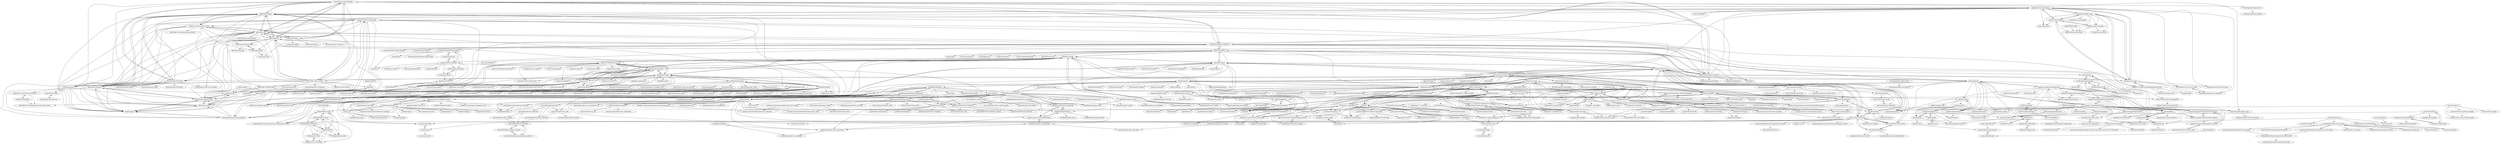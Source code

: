 digraph G {
"Lumieducation/H5P-Nodejs-library" -> "Lumieducation/Lumi"
"Lumieducation/H5P-Nodejs-library" -> "tunapanda/h5p-standalone"
"Lumieducation/H5P-Nodejs-library" -> "h5p/h5p-cli"
"Lumieducation/H5P-Nodejs-library" -> "Lumieducation/H5P-Player-Nodejs-library"
"Lumieducation/H5P-Nodejs-library" -> "h5p/h5p-editor-php-library"
"Lumieducation/H5P-Nodejs-library" -> "cerpus/Edlib"
"xjh22222228/tomato-work" -> "paulhoughton/mortgage"
"xjh22222228/tomato-work" -> "dabit3/write-with-me"
"xjh22222228/tomato-work" -> "sanyuan0704/react-cloud-music" ["e"=1]
"xjh22222228/tomato-work" -> "xjh22222228/tomato-work-server"
"xjh22222228/tomato-work" -> "karlhadwen/todoist"
"xjh22222228/tomato-work" -> "codelitdev/courselit"
"xjh22222228/tomato-work" -> "fireactjs/saas"
"xjh22222228/tomato-work" -> "ritz078/moose"
"xjh22222228/tomato-work" -> "landluck/react-ant-admin" ["e"=1]
"xjh22222228/tomato-work" -> "alvin0216/react-blog" ["e"=1]
"xjh22222228/tomato-work" -> "profydev/prolog-app"
"xjh22222228/tomato-work" -> "taniarascia/takenote" ["e"=1]
"xjh22222228/tomato-work" -> "sxfad/react-admin" ["e"=1]
"xjh22222228/tomato-work" -> "javaLuo/react-admin" ["e"=1]
"xjh22222228/tomato-work" -> "ltadpoles/react-admin" ["e"=1]
"karlhadwen/todoist" -> "taniarascia/takenote" ["e"=1]
"karlhadwen/todoist" -> "oldboyxx/jira_clone" ["e"=1]
"karlhadwen/todoist" -> "dabit3/write-with-me"
"karlhadwen/todoist" -> "xjh22222228/tomato-work"
"karlhadwen/todoist" -> "paulhoughton/mortgage"
"karlhadwen/todoist" -> "lgf196/JoL-player" ["e"=1]
"karlhadwen/todoist" -> "karlhadwen/netflix"
"karlhadwen/todoist" -> "codelitdev/courselit"
"karlhadwen/todoist" -> "sanyuan0704/react-cloud-music" ["e"=1]
"karlhadwen/todoist" -> "profydev/prolog-app"
"karlhadwen/todoist" -> "karlhadwen/newsreader"
"karlhadwen/todoist" -> "karlhadwen/instagram"
"karlhadwen/todoist" -> "withspectrum/spectrum" ["e"=1]
"karlhadwen/todoist" -> "fireactjs/saas"
"karlhadwen/todoist" -> "ritz078/moose"
"instructure/canvas-ios" -> "instructure/canvas-android"
"instructure/canvas-ios" -> "instructure/canvas-lms"
"instructure/canvas-ios" -> "instructure/instructure-ui"
"instructure/canvas-ios" -> "SFSafeSymbols/SFSafeSymbols" ["e"=1]
"instructure/canvas-lms" -> "moodle/moodle"
"instructure/canvas-lms" -> "openedx/edx-platform" ["e"=1]
"instructure/canvas-lms" -> "sakaiproject/sakai"
"instructure/canvas-lms" -> "ucfopen/canvasapi"
"instructure/canvas-lms" -> "frappe/lms" ["e"=1]
"instructure/canvas-lms" -> "instructure/instructure-ui"
"instructure/canvas-lms" -> "chamilo/chamilo-lms"
"instructure/canvas-lms" -> "bigbluebutton/bigbluebutton" ["e"=1]
"instructure/canvas-lms" -> "spree/spree" ["e"=1]
"instructure/canvas-lms" -> "jamesjonesmath/canvancement"
"instructure/canvas-lms" -> "SpinaCMS/Spina" ["e"=1]
"instructure/canvas-lms" -> "overhangio/tutor"
"instructure/canvas-lms" -> "instructure/canvas-ios"
"instructure/canvas-lms" -> "discourse/discourse" ["e"=1]
"instructure/canvas-lms" -> "thoughtbot/administrate" ["e"=1]
"aerogear/aerogear-unifiedpush-server" -> "uniqush/uniqush-push"
"aerogear/aerogear-unifiedpush-server" -> "aerogear/aerogear-ios-push"
"aerogear/aerogear-unifiedpush-server" -> "dcai/airnotifier"
"aerogear/aerogear-unifiedpush-server" -> "aerogear-attic/aerogear-simplepush-server"
"aerogear/aerogear-unifiedpush-server" -> "aerogear/aerogear-sync-server"
"pipwerks/scorm-api-wrapper" -> "gabrieldoty/simplify-scorm"
"pipwerks/scorm-api-wrapper" -> "cybercussion/SCOBot"
"pipwerks/scorm-api-wrapper" -> "jcputney/scorm-again"
"pipwerks/scorm-api-wrapper" -> "skfriese/simple-scorm-api"
"pipwerks/scorm-api-wrapper" -> "Litmos/SCORMify"
"pipwerks/scorm-api-wrapper" -> "adlnet/xAPIWrapper"
"pipwerks/scorm-api-wrapper" -> "adlnet/SCORM-to-xAPI-Wrapper"
"pipwerks/scorm-api-wrapper" -> "gamestdio/scorm"
"pipwerks/scorm-api-wrapper" -> "lmihaidaniel/simple-scorm-packager"
"pipwerks/scorm-api-wrapper" -> "S4-NetQuest/react-scorm-provider"
"pipwerks/scorm-api-wrapper" -> "LearningLocker/learninglocker"
"pipwerks/scorm-api-wrapper" -> "adlnet/Starting-from-SCORM-A-Developers-Guide"
"pipwerks/scorm-api-wrapper" -> "adlnet/ADL_LRS"
"pipwerks/scorm-api-wrapper" -> "adlnet/xAPI-Spec"
"pipwerks/scorm-api-wrapper" -> "simondate/create-react-scorm-app"
"Tiledesk/tiledesk-server" -> "Tiledesk/tiledesk-dashboard"
"Tiledesk/tiledesk-server" -> "Tiledesk/tiledesk"
"Tiledesk/tiledesk-server" -> "Tiledesk/tiledesk-chatbot"
"Tiledesk/tiledesk-server" -> "Tiledesk/chat21-web-widget"
"Tiledesk/tiledesk-server" -> "Tiledesk/chat21-ionic"
"Tiledesk/tiledesk-server" -> "Tiledesk/design-studio"
"LMS-Laravel/LMS-Laravel" -> "ulearnpro/ulearn"
"LMS-Laravel/LMS-Laravel" -> "ci-oc/basic-lms-laravel"
"LMS-Laravel/LMS-Laravel" -> "LMS-Laravel/OLD-LMS-Laravel"
"LMS-Laravel/LMS-Laravel" -> "arashactive/laramint"
"LMS-Laravel/LMS-Laravel" -> "LaravelDaily/QuickLMS"
"LMS-Laravel/LMS-Laravel" -> "4jean/lav_sms" ["e"=1]
"LMS-Laravel/LMS-Laravel" -> "cyaxaress/lms"
"LMS-Laravel/LMS-Laravel" -> "Mazbaul/Online-Learning-And-Course-Management-System"
"LMS-Laravel/LMS-Laravel" -> "davepartner/laravel-course-learning-management-system"
"LMS-Laravel/LMS-Laravel" -> "academico-sis/academico" ["e"=1]
"LMS-Laravel/LMS-Laravel" -> "claroline/Claroline"
"LMS-Laravel/LMS-Laravel" -> "sunny0910/Simple-E-learning-platform-in-laravel"
"LMS-Laravel/LMS-Laravel" -> "chamilo/chamilo-lms"
"LMS-Laravel/LMS-Laravel" -> "mshossain110/examinee"
"LMS-Laravel/LMS-Laravel" -> "Henridv/laravel-booking" ["e"=1]
"Azure/Moodle" -> "microsoft/o365-moodle"
"Azure/Moodle" -> "aws-samples/aws-refarch-moodle"
"Azure/Moodle" -> "sergiogomez/docker-moodle"
"Azure/Moodle" -> "moodlehq/moodle-php-apache"
"mshossain110/examinee" -> "sunny6142/Complete-Package-of-Online-Exam-portal-on-Laravel-5.5-Framework"
"mshossain110/examinee" -> "prismaticoder/TestMe"
"mshossain110/examinee" -> "imladrisol/onlineExam"
"adaptlearning/adapt_authoring" -> "adaptlearning/adapt_framework"
"adaptlearning/adapt_authoring" -> "adaptlearning/documentation"
"adaptlearning/adapt_authoring" -> "LearningLocker/learninglocker"
"adaptlearning/adapt_authoring" -> "adlnet/xAPI-Spec"
"adaptlearning/adapt_authoring" -> "adlnet/ADL_LRS"
"adaptlearning/adapt_authoring" -> "Lumieducation/H5P-Nodejs-library"
"adaptlearning/adapt_authoring" -> "adlnet/xAPIWrapper"
"adaptlearning/adapt_authoring" -> "tunapanda/h5p-standalone"
"adaptlearning/adapt_authoring" -> "garyritchie/docker-adaptauthoring"
"adaptlearning/adapt_authoring" -> "adaptlearning/adapt-cli"
"adaptlearning/adapt_authoring" -> "gazpachu/hypatia"
"adaptlearning/adapt_authoring" -> "jcputney/scorm-again"
"adaptlearning/adapt_authoring" -> "xAPI-vle/moodle-logstore_xapi"
"adaptlearning/adapt_authoring" -> "pipwerks/scorm-api-wrapper"
"adaptlearning/adapt_authoring" -> "sr258/scorm-h5p-wrapper"
"Cvmcosta/ltijs" -> "Cvmcosta/ltijs-demo-server"
"Cvmcosta/ltijs" -> "1EdTech/ltibootcamp"
"Cvmcosta/ltijs" -> "dmitry-viskov/pylti1.3"
"Cvmcosta/ltijs" -> "Cvmcosta/ltijs-demo-client"
"Cvmcosta/ltijs" -> "SanDiegoCodeSchool/lti-node-library"
"Cvmcosta/ltijs" -> "omsmith/ims-lti"
"Cvmcosta/ltijs" -> "blackboard/BBDN-LTI-Tool-Provider-Node"
"Cvmcosta/ltijs" -> "1EdTech/lti-1-3-php-library"
"Cvmcosta/ltijs" -> "js-kyle/nodejs-lti-provider"
"Cvmcosta/ltijs" -> "pylti/lti"
"Cvmcosta/ltijs" -> "1EdTech/lti-1-3-php-example-tool"
"Cvmcosta/ltijs" -> "SanDiegoCodeSchool/lti-node-example"
"Cvmcosta/ltijs" -> "doldsimo/lti-1.3-canvas-lms"
"Cvmcosta/ltijs" -> "ucfopen/lti-template-flask"
"omsmith/ims-lti" -> "civitaslearning/passport-lti"
"omsmith/ims-lti" -> "Tape/express-ims-lti"
"omsmith/ims-lti" -> "blackboard/BBDN-LTI-Tool-Provider-Node"
"omsmith/ims-lti" -> "js-kyle/nodejs-lti-provider"
"tsugiproject/tsugi" -> "Apereo-Learning-Analytics-Initiative/OpenLRW"
"tsugiproject/tsugi" -> "1EdTech/LTI-Tool-Provider-Library-PHP"
"tsugiproject/tsugi" -> "ucfopen/UDOIT"
"prasanthsagarkottakota/Online-exam-system" -> "ProMahmudul/Online-Examination-System-In-PHP"
"FMCorz/moodle-block_xp" -> "mikasmart/moodle-report_benchmark"
"FMCorz/moodle-block_xp" -> "mdjnelson/moodle-mod_customcert"
"openfun/marsha" -> "openfun/cunningham"
"openfun/marsha" -> "openfun/joanie"
"openfun/marsha" -> "openfun/ralph"
"Tiledesk/tiledesk-dashboard" -> "Tiledesk/tiledesk-server"
"Tiledesk/tiledesk-dashboard" -> "Tiledesk/tiledesk-chatbot"
"Tiledesk/tiledesk-dashboard" -> "Tiledesk/tiledesk"
"Tiledesk/tiledesk-dashboard" -> "Tiledesk/chat21-web-widget"
"Tiledesk/tiledesk-dashboard" -> "Tiledesk/design-studio"
"Tiledesk/tiledesk-dashboard" -> "Tiledesk/chat21-ionic"
"OpenOLAT/OpenOLAT" -> "sakaiproject/sakai"
"OpenOLAT/OpenOLAT" -> "lamsfoundation/lams"
"OpenOLAT/OpenOLAT" -> "chamilo/chamilo-lms"
"OpenOLAT/OpenOLAT" -> "ILIAS-eLearning/ILIAS"
"OpenOLAT/OpenOLAT" -> "claroline/Claroline"
"haxtheweb/webcomponents" -> "haxtheweb/haxcms-php"
"haxtheweb/webcomponents" -> "haxtheweb/WCFactory"
"haxtheweb/webcomponents" -> "btopro/lab2"
"haxtheweb/webcomponents" -> "elmsln/elmsln"
"haxtheweb/webcomponents" -> "btopro/ist402"
"adlnet/xAPIWrapper" -> "adlnet/ADL_LRS"
"adlnet/xAPIWrapper" -> "adlnet/SCORM-to-xAPI-Wrapper"
"adlnet/xAPIWrapper" -> "adlnet/xAPI-Dashboard"
"adlnet/xAPIWrapper" -> "adlnet/xapi-lab"
"adlnet/xAPIWrapper" -> "adlnet/lrs-conformance-test-suite"
"adlnet/xAPIWrapper" -> "adlnet/xapi-statement-viewer"
"adlnet/xAPIWrapper" -> "adlnet/experienceapi_client_examples"
"adlnet/xAPIWrapper" -> "adlnet/xAPI-Spec"
"adlnet/xAPIWrapper" -> "adlnet/xapi-youtube"
"adlnet/xAPIWrapper" -> "RusticiSoftware/TinCanJS"
"adlnet/xAPIWrapper" -> "LearningLocker/learninglocker"
"adlnet/xAPIWrapper" -> "adlnet/xapi-launch"
"adlnet/xAPIWrapper" -> "adlnet/xapi-jqm"
"adlnet/xAPIWrapper" -> "adlnet/xAPI-SCORM-Profile"
"adlnet/xAPIWrapper" -> "AICC/CMI-5_Spec_Current"
"celtic-project/LTI-PHP" -> "longhornopen/laravel-celtic-lti"
"celtic-project/LTI-PHP" -> "1EdTech/lti-1-3-php-example-tool"
"codelitdev/courselit" -> "dabit3/write-with-me"
"codelitdev/courselit" -> "fireactjs/saas"
"codelitdev/courselit" -> "leemonade/leemons"
"codelitdev/courselit" -> "paulhoughton/mortgage"
"codelitdev/courselit" -> "ritz078/moose"
"codelitdev/courselit" -> "frappe/lms" ["e"=1]
"codelitdev/courselit" -> "xjh22222228/tomato-work"
"codelitdev/courselit" -> "learnhouse/learnhouse"
"codelitdev/courselit" -> "classroomio/classroomio" ["e"=1]
"codelitdev/courselit" -> "karlhadwen/todoist"
"codelitdev/courselit" -> "ulearnpro/ulearn"
"codelitdev/courselit" -> "gazpachu/hypatia"
"codelitdev/courselit" -> "arashactive/laramint"
"codelitdev/courselit" -> "onur-ozkan/feednext" ["e"=1]
"codelitdev/courselit" -> "Mazbaul/Online-Learning-And-Course-Management-System"
"LaravelDaily/QuickLMS" -> "LMS-Laravel/OLD-LMS-Laravel"
"LaravelDaily/QuickLMS" -> "jasonheecs/Simple-Laravel-LMS"
"LaravelDaily/QuickLMS" -> "LMS-Laravel/LMS-Laravel"
"LaravelDaily/QuickLMS" -> "LaravelDaily/Laraquiz-QuickAdminPanel" ["e"=1]
"LearningLocker/learninglocker" -> "adlnet/ADL_LRS"
"LearningLocker/learninglocker" -> "adlnet/xAPI-Spec"
"LearningLocker/learninglocker" -> "adlnet/xAPIWrapper"
"LearningLocker/learninglocker" -> "yetanalytics/lrsql"
"LearningLocker/learninglocker" -> "LearningLocker/xapi-service"
"LearningLocker/learninglocker" -> "RusticiSoftware/TinCanJS"
"LearningLocker/learninglocker" -> "g3i/lxHive"
"LearningLocker/learninglocker" -> "adlnet/xAPI-Dashboard"
"LearningLocker/learninglocker" -> "adaptlearning/adapt_framework"
"LearningLocker/learninglocker" -> "adlnet/lrs-conformance-test-suite"
"LearningLocker/learninglocker" -> "xAPI-vle/moodle-logstore_xapi"
"LearningLocker/learninglocker" -> "pipwerks/scorm-api-wrapper"
"LearningLocker/learninglocker" -> "AICC/CMI-5_Spec_Current"
"LearningLocker/learninglocker" -> "adaptlearning/adapt_authoring"
"LearningLocker/learninglocker" -> "adlnet/xapi-launch"
"openedx/xblock-sdk" -> "openedx/XBlock"
"openedx/xblock-sdk" -> "openedx/edx-ora2"
"openedx/xblock-sdk" -> "openedx/edx-rest-api-client"
"ubc/node-canvas-api" -> "ucfopen/lti-template-flask"
"ubc/node-canvas-api" -> "gqmaguirejr/Canvas-tools"
"ubc/node-canvas-api" -> "bennettscience/canvas-learning-mastery"
"iomad/iomad" -> "catalyst/moodle-tool_trigger"
"iomad/iomad" -> "moodlehq/moodle-cs"
"iomad/iomad" -> "moodle-an-hochschulen/moodle-local_staticpage"
"iomad/iomad" -> "brendanheywood/moodle-local_cleanurls"
"openedx/edx-ora2" -> "openedx/credentials"
"openedx/edx-ora2" -> "openedx/xblock-sdk"
"IONISx/edx-theme" -> "Stanford-Online/edx-theme"
"projectworldsofficial/online-examination-systen-in-php" -> "ProMahmudul/Online-Examination-System-In-PHP"
"projectworldsofficial/online-examination-systen-in-php" -> "sunnygkp10/Online-Exam-System-"
"openfun/richie" -> "openfun/openedx-docker"
"openfun/richie" -> "openfun/marsha"
"openfun/richie" -> "openfun/joanie"
"openfun/richie" -> "openfun/arnold"
"openfun/richie" -> "ikollipara/django-meili"
"openfun/openedx-docker" -> "openfun/richie"
"openfun/openedx-docker" -> "openfun/arnold"
"openfun/openedx-docker" -> "eduNEXT/tvm"
"adaptlearning/adapt_framework" -> "adaptlearning/adapt_authoring"
"adaptlearning/adapt_framework" -> "LearningLocker/learninglocker"
"adaptlearning/adapt_framework" -> "adaptlearning/documentation"
"adaptlearning/adapt_framework" -> "adlnet/xAPI-Spec"
"adaptlearning/adapt_framework" -> "adaptlearning/adapt-cli"
"adaptlearning/adapt_framework" -> "adlnet/xAPIWrapper"
"adaptlearning/adapt_framework" -> "gazpachu/hypatia"
"adaptlearning/adapt_framework" -> "pipwerks/scorm-api-wrapper"
"adaptlearning/adapt_framework" -> "AICC/CMI-5_Spec_Current"
"adaptlearning/adapt_framework" -> "jcputney/scorm-again"
"adaptlearning/adapt_framework" -> "xAPI-vle/moodle-logstore_xapi"
"adaptlearning/adapt_framework" -> "chamilo/chamilo-lms"
"adaptlearning/adapt_framework" -> "RusticiSoftware/TinCanJS"
"adaptlearning/adapt_framework" -> "adlnet/ADL_LRS"
"adaptlearning/adapt_framework" -> "g3i/lxHive"
"h5p/h5p-php-library" -> "h5p/h5p-editor-php-library"
"h5p/h5p-php-library" -> "djoudi/Laravel-H5P"
"dabit3/write-with-me" -> "paulhoughton/mortgage"
"ucfopen/Obojobo" -> "ucfopen/Materia"
"ucfopen/Obojobo" -> "ucfopen/UDOIT"
"ucfopen/Obojobo" -> "ucfopen/faculty-tools"
"ucfopen/Obojobo" -> "ucfopen/quiz-extensions"
"ucfopen/Obojobo" -> "bracken/lti_messaging"
"1EdTech/lti-1-3-php-library" -> "1EdTech/lti-1-3-php-example-tool"
"1EdTech/lti-1-3-php-library" -> "1EdTech/ltibootcamp"
"1EdTech/lti-1-3-php-library" -> "1EdTech/LTI-Tool-Provider-Library-PHP"
"1EdTech/lti-1-3-php-library" -> "dmitry-viskov/pylti1.3"
"1EdTech/lti-1-3-php-library" -> "1EdTech/LTI-Sample-Tool-Provider-PHP"
"1EdTech/lti-1-3-php-library" -> "scollovati/awesome-lti"
"1EdTech/lti-1-3-php-library" -> "celtic-project/LTI-PHP"
"1EdTech/lti-1-3-php-library" -> "blackboard/BBDN-LTI-Tool-Provider-Node"
"RusticiSoftware/TinCanPHP" -> "RusticiSoftware/TinCanJS"
"elmsln/elmsln" -> "haxtheweb/haxcms-php"
"elmsln/elmsln" -> "btopro/lab2"
"elmsln/elmsln" -> "haxtheweb/webcomponents"
"ucfopen/Materia" -> "ucfopen/Obojobo"
"Mazbaul/Online-Learning-And-Course-Management-System" -> "ulearnpro/ulearn"
"haxtheweb/WCFactory" -> "haxtheweb/webcomponents"
"haxtheweb/WCFactory" -> "haxtheweb/haxcms-php"
"moodlehq/moodle-performance-comparison" -> "moodlehq/moodle-local_codechecker"
"moodlehq/moodle-performance-comparison" -> "mikasmart/moodle-report_benchmark"
"sunny0910/Simple-E-learning-platform-in-laravel" -> "Abdurozzaq/LaraELearn"
"aws-samples/aws-refarch-moodle" -> "eduardcloud/aws-ebs-moodle"
"aws-samples/aws-refarch-moodle" -> "Azure/Moodle"
"aws-samples/aws-refarch-moodle" -> "aws-samples/aws-cdk-ecs-refarch-moodle"
"aws-samples/aws-refarch-moodle" -> "catalyst/moodle-tool_objectfs"
"1EdTech/ltibootcamp" -> "1EdTech/lti-1-3-php-example-tool"
"1EdTech/ltibootcamp" -> "1EdTech/lti-1-3-php-library"
"1EdTech/ltibootcamp" -> "claudevervoort/ltiautotest"
"1EdTech/ltibootcamp" -> "dmitry-viskov/pylti1.3"
"1EdTech/ltibootcamp" -> "scollovati/awesome-lti"
"1EdTech/ltibootcamp" -> "UOC/java-lti-1.3"
"1EdTech/ltibootcamp" -> "Cvmcosta/ltijs"
"1EdTech/ltibootcamp" -> "claudevervoort/ltibootcamp"
"1EdTech/ltibootcamp" -> "oat-sa/lib-lti1p3-core"
"Apereo-Learning-Analytics-Initiative/OpenLRS" -> "Apereo-Learning-Analytics-Initiative/OpenLRW"
"Apereo-Learning-Analytics-Initiative/OpenLRS" -> "Apereo-Learning-Analytics-Initiative/OpenDashboard-legacy"
"adlnet/jxapi" -> "adlnet/xapi-lab"
"adlnet/jxapi" -> "adlnet/xapi-statement-viewer"
"adlnet/jxapi" -> "adlnet/xapi-youtube"
"dhodges47/SCORM-LearningManagementSystem" -> "FitzyCodesThings/core-lms"
"dhodges47/SCORM-LearningManagementSystem" -> "kcargile/neddle"
"dhodges47/SCORM-LearningManagementSystem" -> "gabrieldoty/simplify-scorm"
"dhodges47/SCORM-LearningManagementSystem" -> "jcputney/scorm-again"
"adlnet/xapi-authored-profiles" -> "adlnet/xapi-profiles"
"adlnet/xapi-authored-profiles" -> "adlnet/xapi-ontology"
"adlnet/xapi-jqm" -> "adlnet/xapi-statement-viewer"
"adlnet/xapi-jqm" -> "adlnet/xapi-youtube"
"S4-NetQuest/react-scorm-provider" -> "lmihaidaniel/simple-scorm-packager"
"skfriese/simple-scorm-api" -> "frumbert/scorm_debug"
"skfriese/simple-scorm-api" -> "mlgarrido/node-scorm-player"
"skfriese/simple-scorm-api" -> "cybercussion/SCOBot"
"agordillo/RESCORM" -> "mlgarrido/node-scorm-player"
"haxtheweb/haxcms-php" -> "haxtheweb/webcomponents"
"haxtheweb/haxcms-php" -> "haxtheweb/WCFactory"
"haxtheweb/haxcms-php" -> "btopro/lab2"
"haxtheweb/haxcms-php" -> "elmsln/elmsln"
"LtiLibrary/LtiAdvantagePlatform" -> "LtiLibrary/LtiAdvantage"
"LtiLibrary/LtiAdvantagePlatform" -> "LtiLibrary/LtiAdvantageTool"
"openedx/edx-django-utils" -> "openedx/edx-cookiecutters"
"karlhadwen/tinder" -> "LinkedInLearning/svelte-firstlook-2824055"
"karlhadwen/tinder" -> "karlhadwen/newsreader"
"catalyst/moodle-tool_trigger" -> "moodle-an-hochschulen/moodle-local_staticpage"
"adlnet/xAPI-Dashboard" -> "adlnet/xapi-statement-viewer"
"adlnet/xAPI-Dashboard" -> "adlnet/xapi-lab"
"adlnet/xAPI-Dashboard" -> "adlnet/xapi-jqm"
"adlnet/xAPI-Dashboard" -> "adlnet/xapi-youtube"
"adlnet/xAPI-Dashboard" -> "adlnet/experienceapi_client_examples"
"adlnet/xAPI-Dashboard" -> "adlnet/xAPIWrapper"
"h5p/h5p-editor-php-library" -> "h5p/h5p-php-library"
"h5p/h5p-editor-php-library" -> "djoudi/Laravel-H5P"
"js-kyle/nodejs-lti-provider" -> "SanDiegoCodeSchool/lti-node-library"
"js-kyle/nodejs-lti-provider" -> "SanDiegoCodeSchool/lti-node-example"
"SanDiegoCodeSchool/lti-node-library" -> "SanDiegoCodeSchool/lti-node-example"
"SanDiegoCodeSchool/lti-node-library" -> "js-kyle/nodejs-lti-provider"
"SanDiegoCodeSchool/lti-node-example" -> "SanDiegoCodeSchool/lti-node-library"
"robert-carroll/ccsd-canvas" -> "cmcasey79/canvas-customizations-by-chris"
"gqmaguirejr/Canvas-tools" -> "gqmaguirejr/E-learning"
"gqmaguirejr/Canvas-tools" -> "sukotsuchido/CanvasUserScripts"
"gqmaguirejr/Canvas-tools" -> "bennettscience/canvaslms-scripts"
"LtiLibrary/LtiAdvantage" -> "LtiLibrary/LtiAdvantagePlatform"
"LtiLibrary/LtiAdvantage" -> "LtiLibrary/LtiLibrary"
"djoudi/Laravel-H5P" -> "EscolaLMS/H5P"
"Harvard-University-iCommons/django-auth-lti" -> "ccnmtl/django-lti-provider-example"
"eduNEXT/eox-core" -> "eduNEXT/tvm"
"instructure/canvas-rce-api" -> "instructure/rollcall-attendance"
"openedx/xblock-image-explorer" -> "open-craft/xblock-poll"
"ccnmtl/django-lti-provider-example" -> "Harvard-University-iCommons/django-auth-lti"
"karlhadwen/netflix" -> "karlhadwen/instagram"
"karlhadwen/netflix" -> "karlhadwen/todoist"
"karlhadwen/netflix" -> "karlhadwen/eslint-prettier-airbnb-react"
"karlhadwen/netflix" -> "devandres-tech/Netflix-Clone" ["e"=1]
"karlhadwen/netflix" -> "benawad/lireddit" ["e"=1]
"karlhadwen/netflix" -> "bradtraversy/proshop_mern" ["e"=1]
"karlhadwen/netflix" -> "adrianhajdin/project_e_commerce" ["e"=1]
"karlhadwen/netflix" -> "safak/youtube" ["e"=1]
"karlhadwen/netflix" -> "Th3Wall/Fakeflix" ["e"=1]
"karlhadwen/netflix" -> "oldboyxx/jira_clone" ["e"=1]
"karlhadwen/netflix" -> "basir/node-react-ecommerce" ["e"=1]
"karlhadwen/netflix" -> "CleverProgrammers/react-challenge-amazon-clone" ["e"=1]
"karlhadwen/netflix" -> "hidjou/classsed-graphql-mern-apollo" ["e"=1]
"karlhadwen/netflix" -> "jaewonhimnae/react-shop-app" ["e"=1]
"karlhadwen/netflix" -> "adrianhajdin/speechly_expense_tracker_project" ["e"=1]
"microsoft/o365-moodle" -> "Azure/Moodle"
"microsoft/o365-moodle" -> "microsoft/moodle-auth_oidc"
"microsoft/o365-moodle" -> "microsoft/moodle-local_microsoftservices"
"microsoft/o365-moodle" -> "microsoft/moodle-local_o365"
"moodlehq/sample-ws-clients" -> "moodlehq/moodle-local_wstemplate"
"moodlehq/sample-ws-clients" -> "moodlehq/moodle-php-apache"
"moodlehq/sample-ws-clients" -> "guilhermebferreira/moodlerest"
"moodlehq/sample-ws-clients" -> "catalyst/moodle-auth_userkey"
"sakaiproject/sakai" -> "OpenOLAT/OpenOLAT"
"sakaiproject/sakai" -> "chamilo/chamilo-lms"
"sakaiproject/sakai" -> "instructure/canvas-lms"
"sakaiproject/sakai" -> "moodle/moodle"
"sakaiproject/sakai" -> "claroline/Claroline"
"sakaiproject/sakai" -> "gazpachu/hypatia"
"sakaiproject/sakai" -> "sakaiproject/sakai-reference"
"sakaiproject/sakai" -> "ILIAS-eLearning/ILIAS"
"sakaiproject/sakai" -> "sakaicontrib/docker-sakai"
"sakaiproject/sakai" -> "1EdTech/basiclti-util-java"
"sakaiproject/sakai" -> "thexerteproject/xerteonlinetoolkits"
"sakaiproject/sakai" -> "openedx/edx-platform" ["e"=1]
"sakaiproject/sakai" -> "BroadleafCommerce/BroadleafCommerce" ["e"=1]
"sakaiproject/sakai" -> "openboxes/openboxes" ["e"=1]
"sakaiproject/sakai" -> "pupilfirst/pupilfirst"
"jcputney/scorm-again" -> "gabrieldoty/simplify-scorm"
"jcputney/scorm-again" -> "pipwerks/scorm-api-wrapper"
"jcputney/scorm-again" -> "cybercussion/SCOBot"
"jcputney/scorm-again" -> "lmihaidaniel/simple-scorm-packager"
"jcputney/scorm-again" -> "S4-NetQuest/react-scorm-provider"
"jcputney/scorm-again" -> "dhodges47/SCORM-LearningManagementSystem"
"jcputney/scorm-again" -> "simondate/create-react-scorm-app"
"sergiogomez/docker-moodle" -> "jmhardison/docker-moodle"
"openedx-unsupported/edx-app-android" -> "openedx-unsupported/edx-app-ios"
"openedx-unsupported/edx-app-android" -> "openedx-unsupported/edx-documentation"
"openedx-unsupported/edx-app-android" -> "openedx/XBlock"
"karlhadwen/instagram" -> "karlhadwen/netflix"
"karlhadwen/instagram" -> "SimCoderYoutube/InstagramClone" ["e"=1]
"karlhadwen/instagram" -> "karlhadwen/eslint-prettier-airbnb-react"
"karlhadwen/instagram" -> "karlhadwen/todoist"
"karlhadwen/instagram" -> "CleverProgrammers/cp-linkedin-clone" ["e"=1]
"karlhadwen/instagram" -> "lukef7fywmrp/twitter-clone"
"karlhadwen/instagram" -> "karlhadwen/tinder"
"karlhadwen/instagram" -> "ipenywis/react-nestjs-full-web-app"
"karlhadwen/instagram" -> "iamshaunjp/firegram" ["e"=1]
"karlhadwen/instagram" -> "adrianhajdin/project_tiktik" ["e"=1]
"karlhadwen/instagram" -> "benawad/lireddit" ["e"=1]
"karlhadwen/instagram" -> "zhoushaw/Instagram" ["e"=1]
"Lumieducation/Lumi" -> "Lumieducation/H5P-Nodejs-library"
"Lumieducation/Lumi" -> "tunapanda/h5p-standalone"
"openedx-unsupported/edx-documentation" -> "openedx/xblock-sdk"
"openedx-unsupported/edx-documentation" -> "openedx-unsupported/configuration"
"openedx-unsupported/edx-documentation" -> "openedx-unsupported/devstack"
"openedx-unsupported/edx-documentation" -> "openedx/XBlock"
"uniqush/uniqush-push" -> "dcai/airnotifier"
"uniqush/uniqush-push" -> "rs/pushd"
"uniqush/uniqush-push" -> "aerogear/aerogear-unifiedpush-server"
"uniqush/uniqush-push" -> "Nordeus/pushkin"
"uniqush/uniqush-push" -> "Terry-Mao/gopush-cluster" ["e"=1]
"uniqush/uniqush-push" -> "appleboy/gorush" ["e"=1]
"uniqush/uniqush-push" -> "codedge-llc/pigeon" ["e"=1]
"uniqush/uniqush-push" -> "oikomi/FishChatServer" ["e"=1]
"uniqush/uniqush-push" -> "sideshow/apns2" ["e"=1]
"openedx-unsupported/edx-analytics-data-api" -> "openedx/edx-analytics-data-api-client"
"openedx-unsupported/edx-analytics-data-api" -> "openedx-unsupported/edx-analytics-dashboard"
"pupilfirst/pupilfirst" -> "leemonade/leemons"
"pupilfirst/pupilfirst" -> "frappe/lms" ["e"=1]
"pupilfirst/pupilfirst" -> "CRED-CLUB/synth-android" ["e"=1]
"pupilfirst/pupilfirst" -> "glific/glific" ["e"=1]
"pupilfirst/pupilfirst" -> "kkrishguptaa/reseter.css" ["e"=1]
"pupilfirst/pupilfirst" -> "kadalu/kadalu" ["e"=1]
"pupilfirst/pupilfirst" -> "classroomio/classroomio" ["e"=1]
"pupilfirst/pupilfirst" -> "learnhouse/learnhouse"
"pupilfirst/pupilfirst" -> "chamilo/chamilo-lms"
"pupilfirst/pupilfirst" -> "ohcnetwork/care" ["e"=1]
"pupilfirst/pupilfirst" -> "composewell/streamly" ["e"=1]
"pupilfirst/pupilfirst" -> "ulearnpro/ulearn"
"pupilfirst/pupilfirst" -> "OpenOLAT/OpenOLAT"
"pupilfirst/pupilfirst" -> "openfun/richie"
"pupilfirst/pupilfirst" -> "protoship/rescript-tutorial" ["e"=1]
"Cvmcosta/ltijs-demo-client" -> "Cvmcosta/ltijs-demo-server"
"Cvmcosta/ltijs-demo-server" -> "Cvmcosta/ltijs-demo-client"
"adlnet/lrs-conformance-test-suite" -> "adlnet/xapi-youtube"
"adlnet/lrs-conformance-test-suite" -> "adlnet/xapi-statement-viewer"
"adlnet/lrs-conformance-test-suite" -> "adlnet/ADL_LRS"
"adlnet/lrs-conformance-test-suite" -> "adlnet/xapi-launch"
"adlnet/lrs-conformance-test-suite" -> "adlnet/xAPI-Dashboard"
"adlnet/lrs-conformance-test-suite" -> "adlnet/xapi-profiles"
"adlnet/lrs-conformance-test-suite" -> "adlnet/xapi-lab"
"adlnet/lrs-conformance-test-suite" -> "adlnet/xAPIWrapper"
"adlnet/lrs-conformance-test-suite" -> "yetanalytics/lrsql"
"adlnet/lrs-conformance-test-suite" -> "adlnet/xapi-lrs-conformance-requirements"
"microsoft/moodle-auth_oidc" -> "microsoft/moodle-local_o365"
"microsoft/moodle-auth_oidc" -> "microsoft/moodle-repository_office365"
"microsoft/moodle-auth_oidc" -> "microsoft/moodle-local_office365"
"cyaxaress/lms" -> "cyaxaress/lms-html"
"cyaxaress/lms" -> "arashactive/laramint"
"ulearnpro/ulearn" -> "LMS-Laravel/LMS-Laravel"
"ulearnpro/ulearn" -> "Mazbaul/Online-Learning-And-Course-Management-System"
"ulearnpro/ulearn" -> "codelitdev/courselit"
"ulearnpro/ulearn" -> "ci-oc/basic-lms-laravel"
"ulearnpro/ulearn" -> "chamilo/chamilo-lms"
"ulearnpro/ulearn" -> "academico-sis/academico" ["e"=1]
"ulearnpro/ulearn" -> "BadChoice/handesk" ["e"=1]
"ulearnpro/ulearn" -> "gazpachu/hypatia"
"ulearnpro/ulearn" -> "lakasir/lakasir" ["e"=1]
"ulearnpro/ulearn" -> "changeweb/Unifiedtransform" ["e"=1]
"ulearnpro/ulearn" -> "pupilfirst/pupilfirst"
"ulearnpro/ulearn" -> "arashactive/laramint"
"ulearnpro/ulearn" -> "Bottelet/DaybydayCRM" ["e"=1]
"ulearnpro/ulearn" -> "frappe/lms" ["e"=1]
"ulearnpro/ulearn" -> "rinvex/laravel-subscriptions" ["e"=1]
"Tiledesk/tiledesk" -> "Tiledesk/tiledesk-server"
"Tiledesk/tiledesk" -> "Tiledesk/tiledesk-dashboard"
"Tiledesk/tiledesk" -> "Tiledesk/design-studio"
"Tiledesk/tiledesk" -> "Tiledesk/chat21-web-widget"
"Tiledesk/tiledesk" -> "Tiledesk/tiledesk-chatbot"
"Tiledesk/tiledesk" -> "Tiledesk/chat21-ionic"
"fireactjs/saas" -> "codelitdev/courselit"
"fireactjs/saas" -> "ritz078/moose"
"fireactjs/saas" -> "paulhoughton/mortgage"
"fireactjs/saas" -> "dabit3/write-with-me"
"fireactjs/saas" -> "jaredpalmer/minimum-viable-saas" ["e"=1]
"fireactjs/saas" -> "xjh22222228/tomato-work"
"fireactjs/saas" -> "async-labs/saas" ["e"=1]
"fireactjs/saas" -> "Saas-Starter-Kit/SAAS-Starter-Kit-Pro" ["e"=1]
"fireactjs/saas" -> "profydev/prolog-app"
"fireactjs/saas" -> "nextacular/nextacular" ["e"=1]
"fireactjs/saas" -> "JSLancerTeam/saasgear" ["e"=1]
"fireactjs/saas" -> "karlhadwen/todoist"
"fireactjs/saas" -> "Blazity/next-saas-starter" ["e"=1]
"1EdTech/basiclti-util-java" -> "azeckoski/lti_starter"
"1EdTech/basiclti-util-java" -> "kstateome/lti-launch"
"1EdTech/basiclti-util-java" -> "UOC/java-lti-1.3"
"xapijs/xapi" -> "xapijs/cmi5"
"overhangio/tutor-indigo" -> "overhangio/tutor-mfe"
"dmitry-viskov/pylti1.3" -> "dmitry-viskov/pylti1.3-flask-example"
"dmitry-viskov/pylti1.3" -> "pylti/lti"
"dmitry-viskov/pylti1.3" -> "1EdTech/ltibootcamp"
"dmitry-viskov/pylti1.3" -> "1EdTech/lti-1-3-php-library"
"dmitry-viskov/pylti1.3" -> "scollovati/awesome-lti"
"dmitry-viskov/pylti1.3" -> "ccnmtl/django-lti-provider"
"dmitry-viskov/pylti1.3" -> "dmitry-viskov/pylti1.3-django-example"
"dmitry-viskov/pylti1.3" -> "claudevervoort/ltibootcamp"
"oat-sa/package-tao" -> "oat-sa/tao-core"
"mamans86/tcexam-mobile-friendly" -> "xamzone/tmfcbtakm"
"openedx-unsupported/edx-analytics-dashboard" -> "openedx-unsupported/edx-analytics-data-api"
"openedx-unsupported/edx-analytics-dashboard" -> "openedx-unsupported/edx-analytics-pipeline"
"openedx/edx-analytics-data-api-client" -> "openedx-unsupported/edx-analytics-data-api"
"openedx-unsupported/edx-analytics-pipeline" -> "openedx-unsupported/edx-analytics-dashboard"
"openedx-unsupported/edx-analytics-pipeline" -> "openedx-unsupported/edx-analytics-data-api"
"openedx-unsupported/edx-app-ios" -> "openedx-unsupported/edx-app-android"
"claroline/Claroline" -> "claroline/Distribution"
"claroline/Claroline" -> "chamilo/chamilo-lms"
"claroline/Claroline" -> "LMS-Laravel/OLD-LMS-Laravel"
"claroline/Claroline" -> "LMS-Laravel/LMS-Laravel"
"claroline/Claroline" -> "OpenOLAT/OpenOLAT"
"Apereo-Learning-Analytics-Initiative/OpenDashboard-legacy" -> "Apereo-Learning-Analytics-Initiative/OpenLRW"
"mitodl/pylti" -> "mitodl/mit_lti_flask_sample"
"mitodl/pylti" -> "pylti/lti"
"mitodl/pylti" -> "ccnmtl/django-lti-provider"
"adlnet/SCORM-to-xAPI-Wrapper" -> "adlnet/xAPIWrapper"
"adlnet/SCORM-to-xAPI-Wrapper" -> "adlnet/xapi-jqm"
"adlnet/SCORM-to-xAPI-Wrapper" -> "adlnet/Starting-from-SCORM-A-Developers-Guide"
"adlnet/SCORM-to-xAPI-Wrapper" -> "adlnet/xapi-lab"
"adlnet/SCORM-to-xAPI-Wrapper" -> "adlnet/xAPI-Dashboard"
"adlnet/SCORM-to-xAPI-Wrapper" -> "adlnet/experienceapi_client_examples"
"adlnet/SCORM-to-xAPI-Wrapper" -> "adlnet/xapi-youtube"
"adlnet/SCORM-to-xAPI-Wrapper" -> "adlnet/xAPI-SCORM-Profile"
"adlnet/SCORM-to-xAPI-Wrapper" -> "adlnet/lrs-conformance-test-suite"
"adlnet/SCORM-to-xAPI-Wrapper" -> "adlnet/xapi-statement-viewer"
"adlnet/SCORM-to-xAPI-Wrapper" -> "adlnet/jxapi"
"adlnet/SCORM-to-xAPI-Wrapper" -> "adlnet/SCORM-2004-4ed-SampleRTE"
"adlnet/xAPI-SCORM-Profile" -> "adlnet/xapi-jqm"
"adlnet/xAPI-SCORM-Profile" -> "adlnet/Starting-from-SCORM-A-Developers-Guide"
"adlnet/xAPI-SCORM-Profile" -> "adlnet/xapi-statement-viewer"
"oat-sa/lib-lti1p3-core" -> "oat-sa/bundle-lti1p3"
"oat-sa/lib-lti1p3-core" -> "oat-sa/devkit-lti1p3"
"brendanheywood/moodle-local_cleanurls" -> "moodlehq/moodle-cs"
"moodlehq/moodle-plugin-ci" -> "moodlehq/moodle-local_codechecker"
"moodlehq/moodle-plugin-ci" -> "open-lms-open-source/moodle-plugin-ci"
"moodlehq/moodle-plugin-ci" -> "moodlehq/moodle-plugin-release"
"moodlehq/moodle-plugin-ci" -> "moodlehq/moodle-local_ci"
"kajigga/canvas-contrib" -> "unsupported/canvas"
"xapijs/cmi5" -> "xapijs/xapi"
"instructure/analytics" -> "instructure/rollcall-attendance"
"instructure/analytics" -> "instructure/canvas-rce-api"
"williamscollege/lti" -> "ets-berkeley-edu/suitec"
"packbackbooks/lti-1-3-php-library" -> "oat-sa/lib-lti1p3-core"
"openfun/ralph" -> "openfun/warren"
"openfun/ralph" -> "openfun/cunningham"
"claudevervoort/ltiautotest" -> "ucfopen/lti-13-template-flask"
"open-craft/xblock-poll" -> "openedx/xblock-image-explorer"
"mitodl/mit_lti_flask_sample" -> "mitodl/pylti"
"ProMahmudul/Online-Examination-System-In-PHP" -> "mangalam-gupta/online-examination-system"
"microsoft/moodle-local_o365" -> "microsoft/moodle-block_microsoft"
"microsoft/moodle-local_o365" -> "microsoft/moodle-repository_office365"
"1EdTech/lti-1-3-php-example-tool" -> "1EdTech/lti-1-3-php-library"
"1EdTech/lti-1-3-php-example-tool" -> "1EdTech/ltibootcamp"
"1EdTech/lti-1-3-php-example-tool" -> "oat-sa/lib-lti1p3-core"
"microsoft/moodle-repository_onenote" -> "microsoft/moodle-local_onenote"
"microsoft/moodle-repository_onenote" -> "microsoft/moodle-assignsubmission_onenote"
"oat-sa/bundle-lti1p3" -> "oat-sa/devkit-lti1p3"
"oat-sa/devkit-lti1p3" -> "oat-sa/bundle-lti1p3"
"openedx/edx-cookiecutters" -> "eduNEXT/tvm"
"openedx/edx-cookiecutters" -> "openedx/edx-django-utils"
"microsoft/moodle-filter_oembed" -> "microsoft/moodle-local_onenote"
"microsoft/moodle-local_office365" -> "microsoft/moodle-local_onenote"
"microsoft/moodle-local_office365" -> "microsoft/moodle-filter_oembed"
"openfun/ashley" -> "openedx/xblock-image-explorer"
"microsoft/moodle-local_onenote" -> "microsoft/moodle-assignsubmission_onenote"
"microsoft/moodle-local_onenote" -> "microsoft/moodle-repository_onenote"
"microsoft/moodle-assignsubmission_onenote" -> "microsoft/moodle-local_onenote"
"microsoft/moodle-assignsubmission_onenote" -> "microsoft/moodle-repository_onenote"
"microsoft/moodle-repository_office365" -> "microsoft/moodle-local_onenote"
"leemonade/leemons" -> "learnhouse/learnhouse"
"leemonade/leemons" -> "codelitdev/courselit"
"leemonade/leemons" -> "thomasmendez/open-lms-blended"
"leemonade/leemons" -> "frappe/lms" ["e"=1]
"leemonade/leemons" -> "classroomio/classroomio" ["e"=1]
"leemonade/leemons" -> "Riyas-iqbal/Theora"
"rs/pushd" -> "dcai/airnotifier"
"rs/pushd" -> "uniqush/uniqush-push"
"rs/pushd" -> "Smile-SA/node-pushserver" ["e"=1]
"rs/pushd" -> "gregberge/push-notify"
"rs/pushd" -> "aerogear/aerogear-unifiedpush-server"
"rs/pushd" -> "Nordeus/pushkin"
"sunnygkp10/Online-Exam-System-" -> "sonudoo/online-quiz-system"
"sunnygkp10/Online-Exam-System-" -> "hazeebhazi/online-examination-system"
"sunnygkp10/Online-Exam-System-" -> "prasanthsagarkottakota/Online-exam-system"
"sunnygkp10/Online-Exam-System-" -> "WillyJimmyDev/simple-quiz"
"sunnygkp10/Online-Exam-System-" -> "lrx0014/ExamSys"
"sunnygkp10/Online-Exam-System-" -> "projectworldsofficial/online-examination-systen-in-php"
"sunnygkp10/Online-Exam-System-" -> "itsmeravitejak/Online-Examination-System"
"scollovati/awesome-lti" -> "1EdTech/ltibootcamp"
"scollovati/awesome-lti" -> "claudevervoort/ltibootcamp"
"ucfopen/UDOIT" -> "ucfopen/Obojobo"
"ucfopen/UDOIT" -> "ucfopen/quiz-extensions"
"ucfopen/UDOIT" -> "ucfopen/Materia"
"ucfopen/UDOIT" -> "unsupported/canvas"
"ucfopen/UDOIT" -> "ucfopen/lti-template-flask"
"ucfopen/UDOIT" -> "ucfopen/canvasapi"
"ucfopen/UDOIT" -> "jamesjonesmath/canvancement"
"ucfopen/UDOIT" -> "ucfopen/faculty-tools"
"moodlehq/moodleapp" -> "moodlehq/moodlemobile-phonegapbuild"
"moodlehq/moodleapp" -> "moodlehq/moodlemobile"
"moodlehq/moodleapp" -> "moodle/moodle"
"moodlehq/moodleapp" -> "moodlehq/moodle-docker"
"moodlehq/moodleapp" -> "iomad/iomad"
"moodlehq/moodleapp" -> "tmuras/moosh"
"moodlehq/moodleapp" -> "FMCorz/moodle-block_xp"
"moodlehq/moodleapp" -> "willianmano/moodle-theme_moove"
"moodlehq/moodleapp" -> "mdjnelson/moodle-mod_customcert"
"moodlehq/moodleapp" -> "h5p/moodle-mod_hvp"
"moodlehq/moodleapp" -> "dcai/airnotifier"
"moodlehq/moodleapp" -> "catalyst/moodle-tool_objectfs"
"moodlehq/moodleapp" -> "Azure/Moodle"
"moodlehq/moodleapp" -> "jleyva/umm"
"moodlehq/moodleapp" -> "blindsidenetworks/scalelite" ["e"=1]
"dcai/airnotifier" -> "rs/pushd"
"dcai/airnotifier" -> "uniqush/uniqush-push"
"dcai/airnotifier" -> "aerogear/aerogear-unifiedpush-server"
"dcai/airnotifier" -> "Nordeus/pushkin"
"xamzone/tmfcbtakm" -> "mamans86/tcexam-mobile-friendly"
"openedx-unsupported/ecommerce" -> "openedx/course-discovery"
"openedx-unsupported/ecommerce" -> "openedx/edx-ora2"
"openedx-unsupported/ecommerce" -> "openedx/edx-rest-api-client"
"LMS-Laravel/OLD-LMS-Laravel" -> "LaravelDaily/QuickLMS"
"LMS-Laravel/OLD-LMS-Laravel" -> "LMS-Laravel/LMS-Laravel"
"LMS-Laravel/OLD-LMS-Laravel" -> "claroline/Claroline"
"ILIAS-eLearning/ILIAS" -> "fluxapps/ILIAS-Pegasus"
"ILIAS-eLearning/ILIAS" -> "DatabayAG/InteractiveVideo"
"ILIAS-eLearning/ILIAS" -> "fluxapps/LiveVoting"
"ILIAS-eLearning/ILIAS" -> "srsolutionsag/H5P"
"ILIAS-eLearning/ILIAS" -> "OpenOLAT/OpenOLAT"
"ILIAS-eLearning/ILIAS" -> "conceptsandtraining/doil"
"ILIAS-eLearning/ILIAS" -> "surlabs/STACKForILIAS" ["e"=1]
"ILIAS-eLearning/ILIAS" -> "claroline/Claroline"
"ILIAS-eLearning/ILIAS" -> "chamilo/chamilo-lms"
"xAPI-vle/moodle-logstore_xapi" -> "davidpesce/moodle-mod_tincanlaunch"
"adlnet/xapi-youtube" -> "adlnet/xapi-statement-viewer"
"adlnet/xapi-youtube" -> "adlnet/xapi-jqm"
"adlnet/xapi-youtube" -> "adlnet/xapi-lab"
"yetanalytics/lrsql" -> "adlnet/lrs-conformance-test-suite"
"yetanalytics/lrsql" -> "yetanalytics/xapipe"
"yetanalytics/lrsql" -> "yetanalytics/datasim"
"yetanalytics/lrsql" -> "trax-project/trax2-starter-lrs"
"yetanalytics/lrsql" -> "yetanalytics/dave"
"yetanalytics/lrsql" -> "adlnet/ADL_LRS"
"yetanalytics/lrsql" -> "LearningLocker/learninglocker"
"yetanalytics/lrsql" -> "xapijs/xapi"
"open-lms-open-source/moodle-plugin-ci" -> "moodlehq/moodle-local_codechecker"
"open-lms-open-source/moodle-plugin-ci" -> "moodlehq/moodle-plugin-ci"
"open-lms-open-source/moodle-plugin-ci" -> "mudrd8mz/moodle-tool_pluginskel"
"WillyJimmyDev/simple-quiz" -> "sunnygkp10/Online-Exam-System-"
"cybercussion/SCOBot" -> "skfriese/simple-scorm-api"
"cybercussion/SCOBot" -> "gabrieldoty/simplify-scorm"
"cybercussion/SCOBot" -> "pipwerks/scorm-api-wrapper"
"cybercussion/SCOBot" -> "mlgarrido/node-scorm-player"
"cybercussion/SCOBot" -> "gamestdio/scorm"
"cybercussion/SCOBot" -> "jcputney/scorm-again"
"instructure/ims-lti" -> "instructure/lti_tool_provider_example"
"instructure/ims-lti" -> "instructure/lti1_tool_provider_example"
"instructure/ims-lti" -> "instructure/lti_example"
"instructure/ims-lti" -> "scollovati/awesome-lti"
"moodlehq/moodlemobile-phonegapbuild" -> "moodlehq/moodleapp"
"moodlehq/moodlemobile-phonegapbuild" -> "moodlehq/moodlemobile"
"adlnet/xapi-lab" -> "adlnet/xapi-statement-viewer"
"adlnet/xapi-lab" -> "adlnet/xapi-jqm"
"adlnet/xapi-lab" -> "adlnet/experienceapi_client_examples"
"adlnet/xapi-lab" -> "adlnet/xAPI-Dashboard"
"adlnet/xapi-lab" -> "adlnet/xapi-youtube"
"adlnet/xapi-statement-viewer" -> "adlnet/xapi-lab"
"adlnet/xapi-statement-viewer" -> "adlnet/xapi-jqm"
"adlnet/xapi-statement-viewer" -> "adlnet/xapi-youtube"
"adlnet/xapi-statement-viewer" -> "adlnet/xAPI-Dashboard"
"adlnet/SCORM-2004-4ed-SampleRTE" -> "adlnet/SCORM-2004-4ed-Test-Suite"
"numerique-gouv/django-dsfr" -> "numerique-gouv/sites-faciles"
"moodlehq/moodle-local_codechecker" -> "open-lms-open-source/moodle-plugin-ci"
"moodlehq/moodle-local_codechecker" -> "moodlehq/moodle-plugin-ci"
"adlnet/CATAPULT" -> "xapijs/cmi5"
"EscolaLMS/H5P" -> "djoudi/Laravel-H5P"
"liveaspankaj/xapi-video-cop" -> "jhaag75/xapi-videojs"
"openfun/joanie" -> "openfun/cunningham"
"openfun/joanie" -> "openfun/ashley"
"openfun/joanie" -> "suitenumerique/django-lasuite"
"lukef7fywmrp/linkedin-clone-yt" -> "lukef7fywmrp/twitter-clone"
"lukef7fywmrp/linkedin-clone-yt" -> "lukef7fywmrp/spotify-redesign"
"lukef7fywmrp/linkedin-clone-yt" -> "lukef7fywmrp/disney-clone"
"lukef7fywmrp/netflix-redesign" -> "lukef7fywmrp/twitter-clone"
"lukef7fywmrp/netflix-redesign" -> "lukef7fywmrp/spotify-redesign"
"lukef7fywmrp/netflix-redesign" -> "lukef7fywmrp/linkedin-clone-yt"
"moodle/moodle" -> "moodlehq/moodleapp"
"moodle/moodle" -> "instructure/canvas-lms"
"moodle/moodle" -> "moodlehq/moodle-docker"
"moodle/moodle" -> "openedx/edx-platform" ["e"=1]
"moodle/moodle" -> "bigbluebutton/bigbluebutton" ["e"=1]
"moodle/moodle" -> "sakaiproject/sakai"
"moodle/moodle" -> "Dolibarr/dolibarr" ["e"=1]
"moodle/moodle" -> "chamilo/chamilo-lms"
"moodle/moodle" -> "mautic/mautic" ["e"=1]
"moodle/moodle" -> "WordPress/WordPress" ["e"=1]
"moodle/moodle" -> "tmuras/moosh"
"moodle/moodle" -> "akaunting/akaunting" ["e"=1]
"moodle/moodle" -> "PrestaShop/PrestaShop" ["e"=1]
"moodle/moodle" -> "matomo-org/matomo" ["e"=1]
"moodle/moodle" -> "ILIAS-eLearning/ILIAS"
"AICC/CMI-5_Spec_Current" -> "adlnet/xAPI-Spec"
"AICC/CMI-5_Spec_Current" -> "adlnet/xAPI-Dashboard"
"AICC/CMI-5_Spec_Current" -> "xapijs/cmi5"
"AICC/CMI-5_Spec_Current" -> "adlnet/xAPIWrapper"
"AICC/CMI-5_Spec_Current" -> "adlnet/xAPI-SCORM-Profile"
"AICC/CMI-5_Spec_Current" -> "cawerkenthin/cmi5-AU-Simulator"
"AICC/CMI-5_Spec_Current" -> "xapijs/xapi"
"AICC/CMI-5_Spec_Current" -> "adlnet/xapi-launch"
"AICC/CMI-5_Spec_Current" -> "adlnet/ADL_LRS"
"AICC/CMI-5_Spec_Current" -> "adlnet/lrs-conformance-test-suite"
"AICC/CMI-5_Spec_Current" -> "adlnet/cmi5-Client-Library"
"AICC/CMI-5_Spec_Current" -> "adlnet/SCORM-to-xAPI-Wrapper"
"AICC/CMI-5_Spec_Current" -> "RusticiSoftware/launch"
"tunapanda/h5p-standalone" -> "Lumieducation/H5P-Nodejs-library"
"tunapanda/h5p-standalone" -> "Lumieducation/Lumi"
"tunapanda/h5p-standalone" -> "h5p/h5p-cli"
"tunapanda/h5p-standalone" -> "h5p/h5p-php-library"
"tunapanda/h5p-standalone" -> "h5p/h5p-editor-php-library"
"tunapanda/h5p-standalone" -> "EsupPortail/H5PP"
"tunapanda/h5p-standalone" -> "djoudi/Laravel-H5P"
"tunapanda/h5p-standalone" -> "sr258/h5p-cli-creator"
"tunapanda/h5p-standalone" -> "h5p/moodle-mod_hvp"
"tunapanda/h5p-standalone" -> "MM-Lehmann/pptx2h5p"
"instructure/instructure-ui" -> "instructure/instructure-icons"
"instructure/instructure-ui" -> "instructure/common-cartridge-viewer"
"instructure/instructure-ui" -> "harvard-edtech/caccl"
"instructure/instructure-ui" -> "instructure/analytics"
"jamesjonesmath/canvancement" -> "unsupported/canvas"
"jamesjonesmath/canvancement" -> "instructure/canvas-data-cli"
"jamesjonesmath/canvancement" -> "gqmaguirejr/Canvas-tools"
"jamesjonesmath/canvancement" -> "ucfopen/canvasapi"
"jamesjonesmath/canvancement" -> "ubc/node-canvas-api"
"jamesjonesmath/canvancement" -> "ucfopen/UDOIT"
"jamesjonesmath/canvancement" -> "instructure/canvas-hosted-data-examples"
"jamesjonesmath/canvancement" -> "dgrobani/py3-canvaslms-api"
"jamesjonesmath/canvancement" -> "kajigga/canvas-contrib"
"jamesjonesmath/canvancement" -> "sukotsuchido/CanvasUserScripts"
"jamesjonesmath/canvancement" -> "EMU-CFE/CanvasDataViewer"
"jamesjonesmath/canvancement" -> "ucfopen/lti-template-flask"
"jamesjonesmath/canvancement" -> "robert-carroll/ccsd-canvas"
"jamesjonesmath/canvancement" -> "williamscollege/lti"
"jamesjonesmath/canvancement" -> "bennettscience/canvaslms-scripts"
"profydev/prolog-app" -> "paulhoughton/mortgage"
"profydev/prolog-app" -> "dabit3/write-with-me"
"profydev/prolog-app" -> "karlhadwen/todoist"
"profydev/prolog-app" -> "fireactjs/saas"
"profydev/prolog-app" -> "xjh22222228/tomato-work"
"arashactive/laramint" -> "cyaxaress/lms"
"h5p/moodle-mod_hvp" -> "moodle-an-hochschulen/moodle-theme_boost_union"
"h5p/moodle-mod_hvp" -> "xAPI-vle/moodle-logstore_xapi"
"h5p/moodle-mod_hvp" -> "h5p/h5pmods-moodle-plugin"
"h5p/moodle-mod_hvp" -> "catalyst/moodle-auth_saml2"
"h5p/moodle-mod_hvp" -> "intelliboard/intelliboard"
"h5p/moodle-mod_hvp" -> "studentquiz/moodle-mod_studentquiz"
"adlnet/Starting-from-SCORM-A-Developers-Guide" -> "adlnet/SCORM-2004-4ed-SampleRTE"
"adlnet/Starting-from-SCORM-A-Developers-Guide" -> "adlnet/Intro-to-Developing-Web-based-xAPI-Content"
"open-craft/opencraft" -> "openedx/xblock-image-explorer"
"eduNEXT/tvm" -> "eduNEXT/eox-core"
"eduNEXT/tvm" -> "openedx/edx-cookiecutters"
"paulhoughton/mortgage" -> "dabit3/write-with-me"
"paulhoughton/mortgage" -> "paulhoughton/remember"
"paulhoughton/mortgage" -> "xjh22222228/tomato-work"
"paulhoughton/mortgage" -> "codelitdev/courselit"
"paulhoughton/mortgage" -> "echenley/react-news" ["e"=1]
"paulhoughton/mortgage" -> "profydev/prolog-app"
"paulhoughton/mortgage" -> "fireactjs/saas"
"paulhoughton/mortgage" -> "karlhadwen/todoist"
"adlnet/ADL_LRS" -> "adlnet/xAPIWrapper"
"adlnet/ADL_LRS" -> "adlnet/lrs-conformance-test-suite"
"adlnet/ADL_LRS" -> "adlnet/xAPI-Spec"
"adlnet/ADL_LRS" -> "LearningLocker/learninglocker"
"adlnet/ADL_LRS" -> "adlnet/experienceapi_client_examples"
"adlnet/ADL_LRS" -> "adlnet/xapi-lab"
"adlnet/ADL_LRS" -> "adlnet/SCORM-to-xAPI-Wrapper"
"adlnet/ADL_LRS" -> "yetanalytics/lrsql"
"adlnet/ADL_LRS" -> "adlnet/xapi-launch"
"adlnet/ADL_LRS" -> "adlnet/xapi-statement-viewer"
"adlnet/ADL_LRS" -> "adlnet/xAPI-Dashboard"
"adlnet/ADL_LRS" -> "RusticiSoftware/TinCanPython"
"adlnet/ADL_LRS" -> "RusticiSoftware/TinCan_Prototypes"
"adlnet/ADL_LRS" -> "RusticiSoftware/TinCanJS"
"adlnet/ADL_LRS" -> "adlnet/xapi-authored-profiles"
"blackboard/BBDN-LTI-Tool-Provider-Node" -> "blackboard/BBDN-LTI-Adv-Node"
"blackboard/BBDN-LTI-Tool-Provider-Node" -> "Tape/express-ims-lti"
"blackboard/BBDN-LTI-Tool-Provider-Node" -> "claudevervoort/ltibootcamp"
"lukef7fywmrp/twitter-clone" -> "lukef7fywmrp/linkedin-clone-yt"
"lukef7fywmrp/twitter-clone" -> "lukef7fywmrp/spotify-redesign"
"lukef7fywmrp/twitter-clone" -> "lukef7fywmrp/netflix-redesign"
"lukef7fywmrp/twitter-clone" -> "lukef7fywmrp/disney-clone"
"lukef7fywmrp/twitter-clone" -> "lukef7fywmrp/apple-redesign-yt"
"kstateome/canvas-api" -> "kstateome/lti-launch"
"kstateome/canvas-api" -> "gqmaguirejr/Canvas-tools"
"paulhoughton/remember" -> "paulhoughton/mortgage"
"paulhoughton/remember" -> "echenley/react-news" ["e"=1]
"lukef7fywmrp/spotify-redesign" -> "lukef7fywmrp/linkedin-clone-yt"
"learnhouse/learnhouse" -> "classroomio/classroomio" ["e"=1]
"learnhouse/learnhouse" -> "leemonade/leemons"
"learnhouse/learnhouse" -> "codelitdev/courselit"
"learnhouse/learnhouse" -> "kalvilabs/kalvi" ["e"=1]
"learnhouse/learnhouse" -> "frappe/lms" ["e"=1]
"learnhouse/learnhouse" -> "pupilfirst/pupilfirst"
"learnhouse/learnhouse" -> "Tiledesk/design-studio"
"learnhouse/learnhouse" -> "graphicmade/contribhub"
"learnhouse/learnhouse" -> "torqbit/torqbit"
"instructure/canvas-data-cli" -> "instructure/canvas-hosted-data-examples"
"instructure/canvas-data-cli" -> "instructure/canvas-data-loader"
"instructure/canvas-data-cli" -> "EMU-CFE/CanvasDataViewer"
"moodlehq/moodlemobile" -> "moodlehq/moodlemobile-phonegapbuild"
"moodlehq/moodlemobile" -> "moodlehq/moodleapp"
"Tiledesk/chat21-web-widget" -> "Tiledesk/chat21-ionic"
"Tiledesk/chat21-ionic" -> "Tiledesk/chat21-web-widget"
"sakaicontrib/docker-sakai" -> "sakaiproject/sakai-stress-test"
"moodle/devdocs" -> "moodlehq/moodle-cs"
"wwj718/youkuXBlock" -> "dhasthagheer/edx-distributed-configuration"
"RusticiSoftware/TinCanJS" -> "adlnet/xAPIWrapper"
"RusticiSoftware/TinCanJS" -> "adlnet/xapi-lab"
"RusticiSoftware/TinCanJS" -> "adlnet/xAPI-Dashboard"
"RusticiSoftware/TinCanJS" -> "RusticiSoftware/TinCanPHP"
"RusticiSoftware/TinCanJS" -> "RusticiSoftware/TinCan_Prototypes"
"RusticiSoftware/TinCanJS" -> "adlnet/xapi-statement-viewer"
"RusticiSoftware/TinCanJS" -> "adlnet/experienceapi_client_examples"
"RusticiSoftware/TinCanJS" -> "adlnet/xapi-youtube"
"RusticiSoftware/TinCanJS" -> "adlnet/SCORM-to-xAPI-Wrapper"
"RusticiSoftware/TinCanJS" -> "Ken-Richard/tincan_nodejs"
"RusticiSoftware/TinCanJS" -> "LearningLocker/learninglocker"
"RusticiSoftware/TinCanJS" -> "RusticiSoftware/TinCanJava"
"pylti/lti" -> "ccnmtl/django-lti-provider"
"pylti/lti" -> "mitodl/pylti"
"pylti/lti" -> "Harvard-University-iCommons/django-auth-lti"
"pylti/lti" -> "dmitry-viskov/pylti1.3"
"pylti/lti" -> "academic-innovation/django-lti"
"raccoongang/edx_xblock_scorm" -> "overhangio/openedx-scorm-xblock"
"instructure/lti_tool_provider_example" -> "instructure/lti1_tool_provider_example"
"numerique-gouv/sites-faciles" -> "numerique-gouv/django-dsfr"
"Code-with-Ski/Canvas-LMS-Mods" -> "cmcasey79/canvas-customizations-by-chris"
"1EdTech/LTI-Tool-Provider-Library-PHP" -> "1EdTech/LTI-Sample-Tool-Provider-PHP"
"1EdTech/LTI-Tool-Provider-Library-PHP" -> "1EdTech/lti-1-3-php-library"
"1EdTech/LTI-Tool-Provider-Library-PHP" -> "ucfopen/lti-template-php"
"1EdTech/LTI-Tool-Provider-Library-PHP" -> "franzliedke/lti"
"unsupported/canvas" -> "jamesjonesmath/canvancement"
"unsupported/canvas" -> "kajigga/canvas-contrib"
"unsupported/canvas" -> "EMU-CFE/CanvasDataViewer"
"unsupported/canvas" -> "dgrobani/py3-canvaslms-api"
"unsupported/canvas" -> "ucfopen/UDOIT"
"unsupported/canvas" -> "instructure/canvas-data-cli"
"unsupported/canvas" -> "robert-carroll/ccsd-canvas"
"unsupported/canvas" -> "bennettscience/canvaslms-scripts"
"1EdTech/LTI-Sample-Tool-Provider-PHP" -> "1EdTech/LTI-Tool-Provider-Library-PHP"
"1EdTech/LTI-Sample-Tool-Provider-PHP" -> "franzliedke/lti"
"adlnet/xapi-launch" -> "adlnet/xapi-youtube"
"adlnet/xapi-launch" -> "adlnet/xapi-lab"
"adlnet/xapi-launch" -> "jhaag75/xapi-videojs"
"adlnet/xapi-launch" -> "adlnet/xapi-statement-viewer"
"adlnet/xapi-launch" -> "adlnet/Intro-to-xAPI-Data-Visualization"
"edly-io/h5pxblock" -> "open-craft/xblock-poll"
"openfun/cunningham" -> "openfun/joanie"
"openfun/cunningham" -> "suitenumerique/django-lasuite"
"openfun/cunningham" -> "suitenumerique/ui-kit"
"openfun/cunningham" -> "openfun/ralph"
"mudrd8mz/moodle-editor_marklar" -> "branchup/moodle-filter_shortcodes"
"adlnet/Sandbox" -> "adlnet/xapi-statement-viewer"
"adlnet/Sandbox" -> "adlnet/experienceapi_client_examples"
"adlnet/Sandbox" -> "adlnet/xapi-jqm"
"moodlebox/moodlebox" -> "moodlebox/moodle-tool_moodlebox"
"moodlebox/moodlebox" -> "mikasmart/moodle-report_benchmark"
"tmuras/moosh" -> "FMCorz/mdk"
"tmuras/moosh" -> "moodlehq/moodle-docker"
"tmuras/moosh" -> "moodlehq/moodle-plugin-ci"
"tmuras/moosh" -> "catalyst/moodle-tool_objectfs"
"tmuras/moosh" -> "mudrd8mz/moodle-tool_pluginskel"
"tmuras/moosh" -> "moodle-an-hochschulen/moodle-theme_boost_union"
"tmuras/moosh" -> "moodlehq/moodle-cs"
"tmuras/moosh" -> "mikasmart/moodle-report_benchmark"
"tmuras/moosh" -> "brendanheywood/moodle-local_cleanurls"
"tmuras/moosh" -> "moodlehq/moodle-local_codechecker"
"tmuras/moosh" -> "moodle-an-hochschulen/moodle-local_boostnavigation"
"tmuras/moosh" -> "moodlehq/moodle-php-apache"
"tmuras/moosh" -> "open-lms-open-source/moodle-plugin-ci"
"tmuras/moosh" -> "enovation/moodle-utils"
"tmuras/moosh" -> "moodlehq/moodle-local_moodlecheck"
"mudrd8mz/moodle-tool_pluginskel" -> "mikasmart/moodle-report_benchmark"
"mudrd8mz/moodle-tool_pluginskel" -> "branchup/moodle-filter_shortcodes"
"mudrd8mz/moodle-tool_pluginskel" -> "open-lms-open-source/moodle-plugin-ci"
"rowyio/buildship" -> "Tiledesk/design-studio"
"EMU-CFE/CanvasDataViewer" -> "instructure/canvas-data-loader"
"bitnami/bitnami-docker-moodle" -> "jmhardison/docker-moodle"
"bitnami/bitnami-docker-moodle" -> "moodlehq/moodle-docker"
"adlnet/experienceapi_client_examples" -> "adlnet/xapi-lab"
"adlnet/experienceapi_client_examples" -> "adlnet/xapi-statement-viewer"
"adlnet/experienceapi_client_examples" -> "adlnet/xapi-youtube"
"LtiLibrary/LtiLibrary" -> "LtiLibrary/LtiAdvantage"
"LtiLibrary/LtiLibrary" -> "andyfmiller/LtiSamples"
"LtiLibrary/LtiLibrary" -> "1EdTech/LTI-Tool-Provider-Library-PHP"
"LtiLibrary/LtiLibrary" -> "LtiLibrary/LtiAdvantagePlatform"
"Riyas-iqbal/Theora" -> "malik-dinar/eduventure"
"ccnmtl/django-lti-provider" -> "pylti/lti"
"ccnmtl/django-lti-provider" -> "Harvard-University-iCommons/django-auth-lti"
"ccnmtl/django-lti-provider" -> "ccnmtl/django-lti-provider-example"
"ccnmtl/django-lti-provider" -> "mitodl/mit_lti_flask_sample"
"mikasmart/moodle-report_benchmark" -> "moodlebox/moodle-tool_moodlebox"
"mdjnelson/moodle-mod_customcert" -> "mdjnelson/moodle-mod_certificate"
"mdjnelson/moodle-mod_customcert" -> "jonof/moodle-block_completion_progress"
"mdjnelson/moodle-mod_customcert" -> "catalyst/moodle-auth_saml2"
"adlnet/Intro-to-xAPI-Data-Visualization" -> "adlnet/Intro-to-Developing-Web-based-xAPI-Content"
"adlnet/Intro-to-xAPI-Data-Visualization" -> "adlnet/xAPI-Workshop"
"openfun/warren" -> "openfun/ralph"
"ucfopen/canvasapi" -> "jamesjonesmath/canvancement"
"ucfopen/canvasapi" -> "ucfopen/UDOIT"
"ucfopen/canvasapi" -> "gqmaguirejr/Canvas-tools"
"ucfopen/canvasapi" -> "ucfopen/Obojobo"
"ucfopen/canvasapi" -> "ucfopen/lti-template-flask"
"ucfopen/canvasapi" -> "unsupported/canvas"
"ucfopen/canvasapi" -> "skyzh/canvas_grab" ["e"=1]
"ucfopen/canvasapi" -> "pylti/lti"
"ucfopen/canvasapi" -> "ubc/node-canvas-api"
"ucfopen/canvasapi" -> "kstateome/canvas-api"
"ucfopen/canvasapi" -> "dmitry-viskov/pylti1.3"
"ucfopen/canvasapi" -> "dgrobani/py3-canvaslms-api"
"ucfopen/canvasapi" -> "ucfopen/Materia"
"ucfopen/canvasapi" -> "rowdyrotifer/clanvas"
"ucfopen/canvasapi" -> "bennettscience/canvaslms-scripts"
"gazpachu/hypatia" -> "appsembler/react-lms"
"gazpachu/hypatia" -> "chamilo/chamilo-lms"
"gazpachu/hypatia" -> "geli-lms/geli" ["e"=1]
"gazpachu/hypatia" -> "avuletica/eLearning" ["e"=1]
"gazpachu/hypatia" -> "adaptlearning/adapt_framework"
"gazpachu/hypatia" -> "anantajitjg/eGyan"
"gazpachu/hypatia" -> "edwinmah/node-lms"
"gazpachu/hypatia" -> "luciana-mendonca/node-lms"
"gazpachu/hypatia" -> "LMS-Laravel/OLD-LMS-Laravel"
"gazpachu/hypatia" -> "codelitdev/courselit"
"gazpachu/hypatia" -> "adaptlearning/adapt_authoring"
"gazpachu/hypatia" -> "ulearnpro/ulearn"
"gazpachu/hypatia" -> "overhangio/tutor"
"gazpachu/hypatia" -> "thomasmendez/open-lms-blended"
"gabrieldoty/simplify-scorm" -> "jcputney/scorm-again"
"gabrieldoty/simplify-scorm" -> "pipwerks/scorm-api-wrapper"
"gabrieldoty/simplify-scorm" -> "cybercussion/SCOBot"
"gabrieldoty/simplify-scorm" -> "skfriese/simple-scorm-api"
"gabrieldoty/simplify-scorm" -> "gamestdio/scorm"
"gabrieldoty/simplify-scorm" -> "mlgarrido/node-scorm-player"
"gabrieldoty/simplify-scorm" -> "dhodges47/SCORM-LearningManagementSystem"
"gabrieldoty/simplify-scorm" -> "frumbert/scorm_debug"
"gabrieldoty/simplify-scorm" -> "arisjulio/scorm-api-adapter"
"adlnet/xAPI-Spec" -> "adlnet/ADL_LRS"
"adlnet/xAPI-Spec" -> "LearningLocker/learninglocker"
"adlnet/xAPI-Spec" -> "adlnet/xAPIWrapper"
"adlnet/xAPI-Spec" -> "AICC/CMI-5_Spec_Current"
"adlnet/xAPI-Spec" -> "adlnet/lrs-conformance-test-suite"
"adlnet/xAPI-Spec" -> "RusticiSoftware/TinCanJS"
"adlnet/xAPI-Spec" -> "adlnet/xAPI-Dashboard"
"adlnet/xAPI-Spec" -> "adlnet/xapi-launch"
"adlnet/xAPI-Spec" -> "adaptlearning/adapt_framework"
"adlnet/xAPI-Spec" -> "adlnet/xapi-profiles"
"adlnet/xAPI-Spec" -> "adaptlearning/adapt_authoring"
"adlnet/xAPI-Spec" -> "adlnet/SCORM-to-xAPI-Wrapper"
"adlnet/xAPI-Spec" -> "adlnet/xapi-authored-profiles"
"adlnet/xAPI-Spec" -> "adlnet/xapi-statement-viewer"
"adlnet/xAPI-Spec" -> "adlnet/experienceapi_client_examples"
"ritz078/moose" -> "dabit3/write-with-me"
"ritz078/moose" -> "codelitdev/courselit"
"ritz078/moose" -> "fireactjs/saas"
"ritz078/moose" -> "xjh22222228/tomato-work"
"ritz078/moose" -> "paulhoughton/mortgage"
"ritz078/moose" -> "ritz078/raaga"
"ritz078/moose" -> "jwenjian/lucky-you"
"ritz078/moose" -> "karlhadwen/todoist"
"ritz078/moose" -> "poerin/Screenote" ["e"=1]
"ritz078/moose" -> "abelljs/abell" ["e"=1]
"openedx-unsupported/devstack" -> "overhangio/tutor"
"openedx-unsupported/devstack" -> "openedx-unsupported/configuration"
"openedx-unsupported/devstack" -> "openedx/XBlock"
"openedx-unsupported/devstack" -> "openedx/xblock-sdk"
"openedx-unsupported/devstack" -> "openedx-unsupported/edx-documentation"
"openedx-unsupported/devstack" -> "openfun/openedx-docker"
"openedx-unsupported/devstack" -> "regisb/openedx-install"
"openedx-unsupported/devstack" -> "Stanford-Online/edx-theme"
"openedx-unsupported/devstack" -> "overhangio/tutor-indigo"
"openedx-unsupported/devstack" -> "open-craft/opencraft"
"openedx-unsupported/devstack" -> "openedx-unsupported/edx-analytics-dashboard"
"openedx-unsupported/devstack" -> "openedx/course-discovery"
"openedx-unsupported/devstack" -> "openedx-unsupported/ecommerce"
"openedx-unsupported/devstack" -> "openedx-unsupported/edx-analytics-pipeline"
"openedx-unsupported/devstack" -> "openedx/edx-platform" ["e"=1]
"Tiledesk/design-studio" -> "Tiledesk/tiledesk-chatbot"
"Tiledesk/design-studio" -> "Tiledesk/tiledesk"
"Tiledesk/design-studio" -> "Tiledesk/tiledesk-dashboard"
"Tiledesk/design-studio" -> "Tiledesk/tiledesk-server"
"adlnet/xAPI-Workshop" -> "adlnet/Intro-to-xAPI-Data-Visualization"
"adlnet/xAPI-Workshop" -> "adlnet/Intro-to-Developing-Web-based-xAPI-Content"
"lmihaidaniel/simple-scorm-packager" -> "S4-NetQuest/react-scorm-provider"
"suitenumerique/people" -> "suitenumerique/ui-kit"
"suitenumerique/people" -> "numerique-gouv/sites-faciles"
"catalyst/moodle-tool_objectfs" -> "catalyst/moodle-local_aws"
"catalyst/moodle-tool_objectfs" -> "catalyst/moodle-fileconverter_librelambda"
"moodlehq/moodle-docker" -> "moodlehq/moodle-php-apache"
"moodlehq/moodle-docker" -> "tmuras/moosh"
"moodlehq/moodle-docker" -> "FMCorz/mdk"
"moodlehq/moodle-docker" -> "moodlehq/moodle-plugin-ci"
"moodlehq/moodle-docker" -> "mudrd8mz/moodle-tool_pluginskel"
"moodlehq/moodle-docker" -> "moodlehq/moodle-local_codechecker"
"moodlehq/moodle-docker" -> "open-lms-open-source/moodle-plugin-ci"
"moodlehq/moodle-docker" -> "h5p/moodle-mod_hvp"
"moodlehq/moodle-docker" -> "moodlehq/moodle-cs"
"moodlehq/moodle-docker" -> "mdjnelson/moodle-mod_customcert"
"moodlehq/moodle-docker" -> "moodle/devdocs"
"moodlehq/moodle-docker" -> "moodlehq/sample-ws-clients"
"moodlehq/moodle-docker" -> "Limekiller/moodle-block_openai_chat"
"moodlehq/moodle-docker" -> "willianmano/moodle-theme_moove"
"moodlehq/moodle-docker" -> "moodle/moodle"
"suitenumerique/meet" -> "suitenumerique/people"
"suitenumerique/meet" -> "openfun/cunningham"
"suitenumerique/meet" -> "suitenumerique/docs" ["e"=1]
"suitenumerique/meet" -> "suitenumerique/ui-kit"
"suitenumerique/meet" -> "suitenumerique/hackdays2025"
"suitenumerique/meet" -> "numerique-gouv/sites-faciles"
"dbnschools/moodle-theme_fordson" -> "dbnschools/moodle-theme_learnr"
"openedx/XBlock" -> "openedx/xblock-sdk"
"openedx/XBlock" -> "openedx/xblock-drag-and-drop-v2"
"openedx/XBlock" -> "openedx/edx-ora2"
"openedx/XBlock" -> "openedx/course-discovery"
"ucfopen/lti-template-flask" -> "ucfopen/lti-13-template-flask"
"ucfopen/lti-template-flask" -> "gqmaguirejr/Canvas-tools"
"willianmano/moodle-theme_moove" -> "mdjnelson/moodle-mod_customcert"
"willianmano/moodle-theme_moove" -> "willianmano/moodle-format_timeline"
"willianmano/moodle-theme_moove" -> "trema-tech/moodle-theme_trema"
"willianmano/moodle-theme_moove" -> "h5p/moodle-mod_hvp"
"willianmano/moodle-theme_moove" -> "damyon/moodle-theme_photo"
"willianmano/moodle-theme_moove" -> "moodle-an-hochschulen/moodle-theme_boost_campus"
"willianmano/moodle-theme_moove" -> "dbnschools/moodle-theme_fordson"
"adlnet/xapi-profiles" -> "adlnet/xapi-authored-profiles"
"adlnet/xapi-profiles" -> "yetanalytics/dave"
"moodle-an-hochschulen/moodle-theme_boost_campus" -> "moodle-an-hochschulen/moodle-local_navbarplus"
"moodle-an-hochschulen/moodle-local_boostnavigation" -> "moodle-an-hochschulen/moodle-local_navbarplus"
"Apereo-Learning-Analytics-Initiative/OpenLRW" -> "Apereo-Learning-Analytics-Initiative/OpenDashboard-legacy"
"Apereo-Learning-Analytics-Initiative/OpenLRW" -> "Apereo-Learning-Analytics-Initiative/OpenLRS"
"chamilo/chamilo-lms" -> "claroline/Claroline"
"chamilo/chamilo-lms" -> "gazpachu/hypatia"
"chamilo/chamilo-lms" -> "sakaiproject/sakai"
"chamilo/chamilo-lms" -> "OpenOLAT/OpenOLAT"
"chamilo/chamilo-lms" -> "LMS-Laravel/OLD-LMS-Laravel"
"chamilo/chamilo-lms" -> "LMS-Laravel/LMS-Laravel"
"chamilo/chamilo-lms" -> "ILIAS-eLearning/ILIAS"
"chamilo/chamilo-lms" -> "pupilfirst/pupilfirst"
"chamilo/chamilo-lms" -> "ulearnpro/ulearn"
"chamilo/chamilo-lms" -> "adaptlearning/adapt_framework"
"chamilo/chamilo-lms" -> "instructure/canvas-lms"
"chamilo/chamilo-lms" -> "overhangio/tutor"
"chamilo/chamilo-lms" -> "moodle/moodle"
"chamilo/chamilo-lms" -> "patternfly/patternfly-react" ["e"=1]
"chamilo/chamilo-lms" -> "elmsln/elmsln"
"openedx-unsupported/configuration" -> "openedx-unsupported/devstack"
"openedx-unsupported/configuration" -> "openedx-unsupported/edx-documentation"
"openedx-unsupported/configuration" -> "openedx/XBlock"
"openedx-unsupported/configuration" -> "overhangio/tutor"
"openedx-unsupported/configuration" -> "openedx/edx-ora2"
"openedx-unsupported/configuration" -> "openedx/edx-tools"
"openedx-unsupported/configuration" -> "Stanford-Online/edx-theme"
"openedx-unsupported/configuration" -> "openedx/xblock-sdk"
"openedx-unsupported/configuration" -> "IONISx/edx-theme"
"openedx-unsupported/configuration" -> "openedx/edx-platform" ["e"=1]
"openedx-unsupported/configuration" -> "openedx-unsupported/edx-analytics-pipeline"
"openedx-unsupported/configuration" -> "openedx-unsupported/edx-analytics-dashboard"
"openedx-unsupported/configuration" -> "openedx-unsupported/edx-app-ios"
"openedx-unsupported/configuration" -> "openedx-unsupported/edx-app-android"
"openedx-unsupported/configuration" -> "openedx/edx-bootstrap"
"overhangio/tutor" -> "openedx-unsupported/devstack"
"overhangio/tutor" -> "overhangio/tutor-indigo"
"overhangio/tutor" -> "openfun/openedx-docker"
"overhangio/tutor" -> "openedx/edx-platform" ["e"=1]
"overhangio/tutor" -> "openedx-unsupported/configuration"
"overhangio/tutor" -> "openfun/richie"
"overhangio/tutor" -> "overhangio/tutor-mfe"
"overhangio/tutor" -> "chamilo/chamilo-lms"
"overhangio/tutor" -> "openedx/XBlock"
"overhangio/tutor" -> "eduNEXT/tvm"
"overhangio/tutor" -> "overhangio/openedx-scorm-xblock"
"overhangio/tutor" -> "regisb/openedx-install"
"overhangio/tutor" -> "openedx/open-edx-proposals"
"overhangio/tutor" -> "gazpachu/hypatia"
"overhangio/tutor" -> "pupilfirst/pupilfirst"
"tecnickcom/tcexam" -> "sunnygkp10/Online-Exam-System-"
"tecnickcom/tcexam" -> "mshossain110/examinee"
"tecnickcom/tcexam" -> "savsofts/savsoftquiz_v5" ["e"=1]
"tecnickcom/tcexam" -> "mamans86/tcexam-mobile-friendly"
"tecnickcom/tcexam" -> "oat-sa/tao-core"
"fluxapps/ILIAS-Pegasus" -> "fluxapps/LiveVoting"
"Stanford-Online/edx-theme" -> "IONISx/edx-theme"
"Stanford-Online/edx-theme" -> "wwj718/youkuXBlock"
"LearningLocker/xapi-service" -> "LearningLocker/xapi-validation"
"instructure/rollcall-attendance" -> "instructure/canvas-rce-api"
"suitenumerique/hackdays2025" -> "suitenumerique/ui-kit"
"instructure/canvas-data-loader" -> "EMU-CFE/CanvasDataViewer"
"jhaag75/xapi-videojs" -> "liveaspankaj/xapi-video-cop"
"suitenumerique/ui-kit" -> "suitenumerique/django-lasuite"
"Lumieducation/H5P-Nodejs-library" ["l"="46.022,17.75"]
"Lumieducation/Lumi" ["l"="46.015,17.772"]
"tunapanda/h5p-standalone" ["l"="45.991,17.777"]
"h5p/h5p-cli" ["l"="45.999,17.752"]
"Lumieducation/H5P-Player-Nodejs-library" ["l"="46.03,17.727"]
"h5p/h5p-editor-php-library" ["l"="45.991,17.735"]
"cerpus/Edlib" ["l"="46.016,17.714"]
"xjh22222228/tomato-work" ["l"="46.138,18.126"]
"paulhoughton/mortgage" ["l"="46.157,18.131"]
"dabit3/write-with-me" ["l"="46.131,18.147"]
"sanyuan0704/react-cloud-music" ["l"="-7.67,-34.687"]
"xjh22222228/tomato-work-server" ["l"="46.185,18.153"]
"karlhadwen/todoist" ["l"="46.138,18.179"]
"codelitdev/courselit" ["l"="46.114,18.07"]
"fireactjs/saas" ["l"="46.118,18.128"]
"ritz078/moose" ["l"="46.104,18.149"]
"landluck/react-ant-admin" ["l"="-7.754,-33.378"]
"alvin0216/react-blog" ["l"="-7.068,-35.974"]
"profydev/prolog-app" ["l"="46.154,18.155"]
"taniarascia/takenote" ["l"="8.99,-29.39"]
"sxfad/react-admin" ["l"="-7.792,-33.371"]
"javaLuo/react-admin" ["l"="-7.785,-33.391"]
"ltadpoles/react-admin" ["l"="-7.775,-33.344"]
"oldboyxx/jira_clone" ["l"="-3.944,-29.194"]
"lgf196/JoL-player" ["l"="-3.599,-35.691"]
"karlhadwen/netflix" ["l"="46.134,18.252"]
"karlhadwen/newsreader" ["l"="46.181,18.225"]
"karlhadwen/instagram" ["l"="46.164,18.279"]
"withspectrum/spectrum" ["l"="-3.93,-29.152"]
"instructure/canvas-ios" ["l"="46.203,17.957"]
"instructure/canvas-android" ["l"="46.239,17.928"]
"instructure/canvas-lms" ["l"="46.141,17.965"]
"instructure/instructure-ui" ["l"="46.227,18"]
"SFSafeSymbols/SFSafeSymbols" ["l"="42.238,-27.003"]
"moodle/moodle" ["l"="45.964,18.027"]
"openedx/edx-platform" ["l"="46.899,18.277"]
"sakaiproject/sakai" ["l"="46.059,17.996"]
"ucfopen/canvasapi" ["l"="46.376,17.935"]
"frappe/lms" ["l"="15.17,-11.495"]
"chamilo/chamilo-lms" ["l"="46.042,17.945"]
"bigbluebutton/bigbluebutton" ["l"="64.483,-14.025"]
"spree/spree" ["l"="4.517,-37.095"]
"jamesjonesmath/canvancement" ["l"="46.354,17.961"]
"SpinaCMS/Spina" ["l"="4.668,-37.465"]
"overhangio/tutor" ["l"="45.974,17.865"]
"discourse/discourse" ["l"="4.364,-36.832"]
"thoughtbot/administrate" ["l"="4.474,-37.373"]
"aerogear/aerogear-unifiedpush-server" ["l"="45.604,18.17"]
"uniqush/uniqush-push" ["l"="45.578,18.153"]
"aerogear/aerogear-ios-push" ["l"="45.577,18.195"]
"dcai/airnotifier" ["l"="45.628,18.133"]
"aerogear-attic/aerogear-simplepush-server" ["l"="45.612,18.197"]
"aerogear/aerogear-sync-server" ["l"="45.594,18.198"]
"pipwerks/scorm-api-wrapper" ["l"="46.11,17.71"]
"gabrieldoty/simplify-scorm" ["l"="46.083,17.661"]
"cybercussion/SCOBot" ["l"="46.077,17.68"]
"jcputney/scorm-again" ["l"="46.087,17.699"]
"skfriese/simple-scorm-api" ["l"="46.062,17.669"]
"Litmos/SCORMify" ["l"="46.125,17.656"]
"adlnet/xAPIWrapper" ["l"="46.151,17.748"]
"adlnet/SCORM-to-xAPI-Wrapper" ["l"="46.154,17.718"]
"gamestdio/scorm" ["l"="46.103,17.665"]
"lmihaidaniel/simple-scorm-packager" ["l"="46.117,17.676"]
"S4-NetQuest/react-scorm-provider" ["l"="46.1,17.68"]
"LearningLocker/learninglocker" ["l"="46.138,17.766"]
"adlnet/Starting-from-SCORM-A-Developers-Guide" ["l"="46.155,17.683"]
"adlnet/ADL_LRS" ["l"="46.148,17.734"]
"adlnet/xAPI-Spec" ["l"="46.13,17.745"]
"simondate/create-react-scorm-app" ["l"="46.11,17.691"]
"Tiledesk/tiledesk-server" ["l"="46.297,18.19"]
"Tiledesk/tiledesk-dashboard" ["l"="46.311,18.164"]
"Tiledesk/tiledesk" ["l"="46.315,18.18"]
"Tiledesk/tiledesk-chatbot" ["l"="46.29,18.174"]
"Tiledesk/chat21-web-widget" ["l"="46.317,18.198"]
"Tiledesk/chat21-ionic" ["l"="46.327,18.188"]
"Tiledesk/design-studio" ["l"="46.284,18.153"]
"LMS-Laravel/LMS-Laravel" ["l"="46.016,17.936"]
"ulearnpro/ulearn" ["l"="46.076,17.967"]
"ci-oc/basic-lms-laravel" ["l"="46.062,17.931"]
"LMS-Laravel/OLD-LMS-Laravel" ["l"="46.026,17.915"]
"arashactive/laramint" ["l"="46.093,17.984"]
"LaravelDaily/QuickLMS" ["l"="45.998,17.911"]
"4jean/lav_sms" ["l"="-12.477,-28.601"]
"cyaxaress/lms" ["l"="46.088,17.945"]
"Mazbaul/Online-Learning-And-Course-Management-System" ["l"="46.084,18.005"]
"davepartner/laravel-course-learning-management-system" ["l"="46.015,17.895"]
"academico-sis/academico" ["l"="-12.476,-28.55"]
"claroline/Claroline" ["l"="46.013,17.958"]
"sunny0910/Simple-E-learning-platform-in-laravel" ["l"="45.968,17.924"]
"mshossain110/examinee" ["l"="45.799,17.901"]
"Henridv/laravel-booking" ["l"="-12.416,-28.35"]
"Azure/Moodle" ["l"="45.77,18.168"]
"microsoft/o365-moodle" ["l"="45.744,18.225"]
"aws-samples/aws-refarch-moodle" ["l"="45.75,18.178"]
"sergiogomez/docker-moodle" ["l"="45.728,18.155"]
"moodlehq/moodle-php-apache" ["l"="45.826,18.129"]
"sunny6142/Complete-Package-of-Online-Exam-portal-on-Laravel-5.5-Framework" ["l"="45.768,17.904"]
"prismaticoder/TestMe" ["l"="45.775,17.918"]
"imladrisol/onlineExam" ["l"="45.77,17.887"]
"adaptlearning/adapt_authoring" ["l"="46.088,17.779"]
"adaptlearning/adapt_framework" ["l"="46.108,17.803"]
"adaptlearning/documentation" ["l"="46.083,17.802"]
"garyritchie/docker-adaptauthoring" ["l"="46.062,17.773"]
"adaptlearning/adapt-cli" ["l"="46.11,17.784"]
"gazpachu/hypatia" ["l"="46.074,17.905"]
"xAPI-vle/moodle-logstore_xapi" ["l"="46.05,17.83"]
"sr258/scorm-h5p-wrapper" ["l"="46.069,17.75"]
"Cvmcosta/ltijs" ["l"="46.518,17.943"]
"Cvmcosta/ltijs-demo-server" ["l"="46.522,17.907"]
"1EdTech/ltibootcamp" ["l"="46.51,17.976"]
"dmitry-viskov/pylti1.3" ["l"="46.491,17.962"]
"Cvmcosta/ltijs-demo-client" ["l"="46.515,17.92"]
"SanDiegoCodeSchool/lti-node-library" ["l"="46.551,17.923"]
"omsmith/ims-lti" ["l"="46.578,17.947"]
"blackboard/BBDN-LTI-Tool-Provider-Node" ["l"="46.561,17.965"]
"1EdTech/lti-1-3-php-library" ["l"="46.536,17.957"]
"js-kyle/nodejs-lti-provider" ["l"="46.555,17.939"]
"pylti/lti" ["l"="46.466,17.939"]
"1EdTech/lti-1-3-php-example-tool" ["l"="46.539,17.976"]
"SanDiegoCodeSchool/lti-node-example" ["l"="46.541,17.932"]
"doldsimo/lti-1.3-canvas-lms" ["l"="46.534,17.916"]
"ucfopen/lti-template-flask" ["l"="46.42,17.947"]
"civitaslearning/passport-lti" ["l"="46.61,17.946"]
"Tape/express-ims-lti" ["l"="46.589,17.962"]
"tsugiproject/tsugi" ["l"="46.5,17.872"]
"Apereo-Learning-Analytics-Initiative/OpenLRW" ["l"="46.529,17.828"]
"1EdTech/LTI-Tool-Provider-Library-PHP" ["l"="46.562,17.907"]
"ucfopen/UDOIT" ["l"="46.399,17.924"]
"prasanthsagarkottakota/Online-exam-system" ["l"="45.496,17.818"]
"ProMahmudul/Online-Examination-System-In-PHP" ["l"="45.478,17.831"]
"FMCorz/moodle-block_xp" ["l"="45.794,18.055"]
"mikasmart/moodle-report_benchmark" ["l"="45.805,18.101"]
"mdjnelson/moodle-mod_customcert" ["l"="45.826,18.032"]
"openfun/marsha" ["l"="45.811,17.841"]
"openfun/cunningham" ["l"="45.772,17.804"]
"openfun/joanie" ["l"="45.806,17.822"]
"openfun/ralph" ["l"="45.77,17.822"]
"OpenOLAT/OpenOLAT" ["l"="46.023,17.986"]
"lamsfoundation/lams" ["l"="46.018,18.023"]
"ILIAS-eLearning/ILIAS" ["l"="45.994,17.981"]
"haxtheweb/webcomponents" ["l"="45.986,18.126"]
"haxtheweb/haxcms-php" ["l"="46.008,18.122"]
"haxtheweb/WCFactory" ["l"="45.999,18.149"]
"btopro/lab2" ["l"="45.994,18.106"]
"elmsln/elmsln" ["l"="46.006,18.086"]
"btopro/ist402" ["l"="45.971,18.149"]
"adlnet/xAPI-Dashboard" ["l"="46.165,17.742"]
"adlnet/xapi-lab" ["l"="46.168,17.719"]
"adlnet/lrs-conformance-test-suite" ["l"="46.164,17.731"]
"adlnet/xapi-statement-viewer" ["l"="46.172,17.727"]
"adlnet/experienceapi_client_examples" ["l"="46.175,17.737"]
"adlnet/xapi-youtube" ["l"="46.185,17.723"]
"RusticiSoftware/TinCanJS" ["l"="46.176,17.754"]
"adlnet/xapi-launch" ["l"="46.181,17.731"]
"adlnet/xapi-jqm" ["l"="46.179,17.714"]
"adlnet/xAPI-SCORM-Profile" ["l"="46.165,17.708"]
"AICC/CMI-5_Spec_Current" ["l"="46.165,17.765"]
"celtic-project/LTI-PHP" ["l"="46.553,17.992"]
"longhornopen/laravel-celtic-lti" ["l"="46.562,18.016"]
"leemonade/leemons" ["l"="46.115,18.029"]
"learnhouse/learnhouse" ["l"="46.142,18.044"]
"classroomio/classroomio" ["l"="16.266,-9.995"]
"onur-ozkan/feednext" ["l"="2.016,-20.989"]
"jasonheecs/Simple-Laravel-LMS" ["l"="45.974,17.9"]
"LaravelDaily/Laraquiz-QuickAdminPanel" ["l"="-12.267,-28.4"]
"yetanalytics/lrsql" ["l"="46.193,17.738"]
"LearningLocker/xapi-service" ["l"="46.164,17.806"]
"g3i/lxHive" ["l"="46.14,17.804"]
"openedx/xblock-sdk" ["l"="45.88,17.766"]
"openedx/XBlock" ["l"="45.896,17.779"]
"openedx/edx-ora2" ["l"="45.872,17.748"]
"openedx/edx-rest-api-client" ["l"="45.869,17.729"]
"ubc/node-canvas-api" ["l"="46.402,17.957"]
"gqmaguirejr/Canvas-tools" ["l"="46.385,17.953"]
"bennettscience/canvas-learning-mastery" ["l"="46.423,17.971"]
"iomad/iomad" ["l"="45.86,18.145"]
"catalyst/moodle-tool_trigger" ["l"="45.86,18.182"]
"moodlehq/moodle-cs" ["l"="45.876,18.105"]
"moodle-an-hochschulen/moodle-local_staticpage" ["l"="45.877,18.179"]
"brendanheywood/moodle-local_cleanurls" ["l"="45.872,18.124"]
"openedx/credentials" ["l"="45.848,17.716"]
"IONISx/edx-theme" ["l"="45.857,17.753"]
"Stanford-Online/edx-theme" ["l"="45.882,17.753"]
"projectworldsofficial/online-examination-systen-in-php" ["l"="45.507,17.838"]
"sunnygkp10/Online-Exam-System-" ["l"="45.54,17.831"]
"openfun/richie" ["l"="45.899,17.878"]
"openfun/openedx-docker" ["l"="45.913,17.855"]
"openfun/arnold" ["l"="45.883,17.865"]
"ikollipara/django-meili" ["l"="45.863,17.888"]
"eduNEXT/tvm" ["l"="45.927,17.849"]
"h5p/h5p-php-library" ["l"="45.969,17.73"]
"djoudi/Laravel-H5P" ["l"="45.982,17.721"]
"ucfopen/Obojobo" ["l"="46.395,17.9"]
"ucfopen/Materia" ["l"="46.379,17.905"]
"ucfopen/faculty-tools" ["l"="46.413,17.904"]
"ucfopen/quiz-extensions" ["l"="46.412,17.893"]
"bracken/lti_messaging" ["l"="46.399,17.874"]
"1EdTech/LTI-Sample-Tool-Provider-PHP" ["l"="46.57,17.924"]
"scollovati/awesome-lti" ["l"="46.527,17.997"]
"RusticiSoftware/TinCanPHP" ["l"="46.216,17.748"]
"moodlehq/moodle-performance-comparison" ["l"="45.813,18.116"]
"moodlehq/moodle-local_codechecker" ["l"="45.842,18.1"]
"Abdurozzaq/LaraELearn" ["l"="45.942,17.926"]
"eduardcloud/aws-ebs-moodle" ["l"="45.723,18.187"]
"aws-samples/aws-cdk-ecs-refarch-moodle" ["l"="45.734,18.198"]
"catalyst/moodle-tool_objectfs" ["l"="45.795,18.129"]
"claudevervoort/ltiautotest" ["l"="46.475,17.978"]
"UOC/java-lti-1.3" ["l"="46.389,17.984"]
"claudevervoort/ltibootcamp" ["l"="46.525,17.978"]
"oat-sa/lib-lti1p3-core" ["l"="46.569,17.996"]
"Apereo-Learning-Analytics-Initiative/OpenLRS" ["l"="46.535,17.806"]
"Apereo-Learning-Analytics-Initiative/OpenDashboard-legacy" ["l"="46.551,17.815"]
"adlnet/jxapi" ["l"="46.181,17.7"]
"dhodges47/SCORM-LearningManagementSystem" ["l"="46.08,17.637"]
"FitzyCodesThings/core-lms" ["l"="46.066,17.598"]
"kcargile/neddle" ["l"="46.087,17.602"]
"adlnet/xapi-authored-profiles" ["l"="46.138,17.702"]
"adlnet/xapi-profiles" ["l"="46.155,17.699"]
"adlnet/xapi-ontology" ["l"="46.145,17.665"]
"frumbert/scorm_debug" ["l"="46.06,17.642"]
"mlgarrido/node-scorm-player" ["l"="46.052,17.652"]
"agordillo/RESCORM" ["l"="46.032,17.621"]
"LtiLibrary/LtiAdvantagePlatform" ["l"="46.656,17.87"]
"LtiLibrary/LtiAdvantage" ["l"="46.644,17.882"]
"LtiLibrary/LtiAdvantageTool" ["l"="46.677,17.862"]
"openedx/edx-django-utils" ["l"="45.872,17.846"]
"openedx/edx-cookiecutters" ["l"="45.896,17.845"]
"karlhadwen/tinder" ["l"="46.202,18.265"]
"LinkedInLearning/svelte-firstlook-2824055" ["l"="46.227,18.283"]
"robert-carroll/ccsd-canvas" ["l"="46.372,17.998"]
"cmcasey79/canvas-customizations-by-chris" ["l"="46.388,18.029"]
"gqmaguirejr/E-learning" ["l"="46.406,17.973"]
"sukotsuchido/CanvasUserScripts" ["l"="46.388,17.971"]
"bennettscience/canvaslms-scripts" ["l"="46.366,17.949"]
"LtiLibrary/LtiLibrary" ["l"="46.621,17.882"]
"EscolaLMS/H5P" ["l"="45.977,17.698"]
"Harvard-University-iCommons/django-auth-lti" ["l"="46.481,17.915"]
"ccnmtl/django-lti-provider-example" ["l"="46.495,17.908"]
"eduNEXT/eox-core" ["l"="45.917,17.834"]
"instructure/canvas-rce-api" ["l"="46.278,18.058"]
"instructure/rollcall-attendance" ["l"="46.291,18.05"]
"openedx/xblock-image-explorer" ["l"="45.792,17.828"]
"open-craft/xblock-poll" ["l"="45.768,17.838"]
"karlhadwen/eslint-prettier-airbnb-react" ["l"="46.132,18.297"]
"devandres-tech/Netflix-Clone" ["l"="-51.624,-9.805"]
"benawad/lireddit" ["l"="-0.012,-20.769"]
"bradtraversy/proshop_mern" ["l"="-50.615,-10.655"]
"adrianhajdin/project_e_commerce" ["l"="-51.818,-8.175"]
"safak/youtube" ["l"="-51.882,-8.136"]
"Th3Wall/Fakeflix" ["l"="-46.335,-31.922"]
"basir/node-react-ecommerce" ["l"="-52.614,-10.852"]
"CleverProgrammers/react-challenge-amazon-clone" ["l"="-53.319,-9.742"]
"hidjou/classsed-graphql-mern-apollo" ["l"="0.065,-20.775"]
"jaewonhimnae/react-shop-app" ["l"="-51.744,-10.137"]
"adrianhajdin/speechly_expense_tracker_project" ["l"="-51.756,-8.228"]
"microsoft/moodle-auth_oidc" ["l"="45.716,18.264"]
"microsoft/moodle-local_microsoftservices" ["l"="45.726,18.238"]
"microsoft/moodle-local_o365" ["l"="45.734,18.264"]
"moodlehq/sample-ws-clients" ["l"="45.832,18.161"]
"moodlehq/moodle-local_wstemplate" ["l"="45.812,18.194"]
"guilhermebferreira/moodlerest" ["l"="45.833,18.188"]
"catalyst/moodle-auth_userkey" ["l"="45.833,18.211"]
"sakaiproject/sakai-reference" ["l"="46.049,18.023"]
"sakaicontrib/docker-sakai" ["l"="46.049,18.038"]
"1EdTech/basiclti-util-java" ["l"="46.252,17.974"]
"thexerteproject/xerteonlinetoolkits" ["l"="46.069,18.036"]
"BroadleafCommerce/BroadleafCommerce" ["l"="-12.682,-27.722"]
"openboxes/openboxes" ["l"="44.528,18.485"]
"pupilfirst/pupilfirst" ["l"="46.049,17.971"]
"jmhardison/docker-moodle" ["l"="45.726,18.125"]
"openedx-unsupported/edx-app-android" ["l"="45.839,17.772"]
"openedx-unsupported/edx-app-ios" ["l"="45.821,17.754"]
"openedx-unsupported/edx-documentation" ["l"="45.867,17.787"]
"SimCoderYoutube/InstagramClone" ["l"="-50.673,-8.402"]
"CleverProgrammers/cp-linkedin-clone" ["l"="-53.36,-9.748"]
"lukef7fywmrp/twitter-clone" ["l"="46.183,18.386"]
"ipenywis/react-nestjs-full-web-app" ["l"="46.188,18.327"]
"iamshaunjp/firegram" ["l"="43.248,17.068"]
"adrianhajdin/project_tiktik" ["l"="-51.818,-8.276"]
"zhoushaw/Instagram" ["l"="-8.111,-36.034"]
"openedx-unsupported/configuration" ["l"="45.887,17.795"]
"openedx-unsupported/devstack" ["l"="45.911,17.8"]
"rs/pushd" ["l"="45.59,18.122"]
"Nordeus/pushkin" ["l"="45.557,18.128"]
"Terry-Mao/gopush-cluster" ["l"="3.288,-8.55"]
"appleboy/gorush" ["l"="3.671,-8.949"]
"codedge-llc/pigeon" ["l"="4.748,15.039"]
"oikomi/FishChatServer" ["l"="3.21,-8.521"]
"sideshow/apns2" ["l"="3.596,-8.756"]
"openedx-unsupported/edx-analytics-data-api" ["l"="45.923,17.737"]
"openedx/edx-analytics-data-api-client" ["l"="45.923,17.715"]
"openedx-unsupported/edx-analytics-dashboard" ["l"="45.917,17.76"]
"CRED-CLUB/synth-android" ["l"="25.479,-28.297"]
"glific/glific" ["l"="8.958,-12.418"]
"kkrishguptaa/reseter.css" ["l"="22.836,-29.792"]
"kadalu/kadalu" ["l"="8.47,-8.834"]
"ohcnetwork/care" ["l"="52.643,3.288"]
"composewell/streamly" ["l"="-20.724,-20.119"]
"protoship/rescript-tutorial" ["l"="-26.301,-22.437"]
"adlnet/xapi-lrs-conformance-requirements" ["l"="46.193,17.707"]
"microsoft/moodle-repository_office365" ["l"="45.716,18.285"]
"microsoft/moodle-local_office365" ["l"="45.699,18.289"]
"cyaxaress/lms-html" ["l"="46.11,17.926"]
"BadChoice/handesk" ["l"="-15.356,27.975"]
"lakasir/lakasir" ["l"="-12.586,-28.531"]
"changeweb/Unifiedtransform" ["l"="-15.4,27.906"]
"Bottelet/DaybydayCRM" ["l"="-15.369,28.046"]
"rinvex/laravel-subscriptions" ["l"="-14.758,30.624"]
"jaredpalmer/minimum-viable-saas" ["l"="43.733,16.22"]
"async-labs/saas" ["l"="-3.185,-30.346"]
"Saas-Starter-Kit/SAAS-Starter-Kit-Pro" ["l"="-3.173,-30.329"]
"nextacular/nextacular" ["l"="-3.255,-30.322"]
"JSLancerTeam/saasgear" ["l"="-3.152,-30.308"]
"Blazity/next-saas-starter" ["l"="-13.233,-31.581"]
"azeckoski/lti_starter" ["l"="46.273,17.965"]
"kstateome/lti-launch" ["l"="46.295,17.953"]
"xapijs/xapi" ["l"="46.199,17.775"]
"xapijs/cmi5" ["l"="46.209,17.791"]
"overhangio/tutor-indigo" ["l"="45.952,17.822"]
"overhangio/tutor-mfe" ["l"="45.968,17.837"]
"dmitry-viskov/pylti1.3-flask-example" ["l"="46.497,17.994"]
"ccnmtl/django-lti-provider" ["l"="46.483,17.93"]
"dmitry-viskov/pylti1.3-django-example" ["l"="46.481,17.993"]
"oat-sa/package-tao" ["l"="45.573,17.896"]
"oat-sa/tao-core" ["l"="45.604,17.882"]
"mamans86/tcexam-mobile-friendly" ["l"="45.621,17.846"]
"xamzone/tmfcbtakm" ["l"="45.608,17.833"]
"openedx-unsupported/edx-analytics-pipeline" ["l"="45.924,17.773"]
"claroline/Distribution" ["l"="45.975,17.947"]
"mitodl/pylti" ["l"="46.464,17.918"]
"mitodl/mit_lti_flask_sample" ["l"="46.473,17.903"]
"adlnet/SCORM-2004-4ed-SampleRTE" ["l"="46.166,17.666"]
"oat-sa/bundle-lti1p3" ["l"="46.582,18.013"]
"oat-sa/devkit-lti1p3" ["l"="46.597,18.012"]
"moodlehq/moodle-plugin-ci" ["l"="45.863,18.11"]
"open-lms-open-source/moodle-plugin-ci" ["l"="45.862,18.097"]
"moodlehq/moodle-plugin-release" ["l"="45.889,18.128"]
"moodlehq/moodle-local_ci" ["l"="45.848,18.133"]
"kajigga/canvas-contrib" ["l"="46.369,17.982"]
"unsupported/canvas" ["l"="46.373,17.963"]
"instructure/analytics" ["l"="46.266,18.038"]
"williamscollege/lti" ["l"="46.389,17.998"]
"ets-berkeley-edu/suitec" ["l"="46.407,18.016"]
"packbackbooks/lti-1-3-php-library" ["l"="46.606,17.997"]
"openfun/warren" ["l"="45.748,17.819"]
"ucfopen/lti-13-template-flask" ["l"="46.447,17.969"]
"mangalam-gupta/online-examination-system" ["l"="45.455,17.828"]
"microsoft/moodle-block_microsoft" ["l"="45.74,18.285"]
"microsoft/moodle-repository_onenote" ["l"="45.7,18.327"]
"microsoft/moodle-local_onenote" ["l"="45.699,18.31"]
"microsoft/moodle-assignsubmission_onenote" ["l"="45.686,18.323"]
"microsoft/moodle-filter_oembed" ["l"="45.683,18.303"]
"openfun/ashley" ["l"="45.791,17.811"]
"thomasmendez/open-lms-blended" ["l"="46.106,17.963"]
"Riyas-iqbal/Theora" ["l"="46.159,18.063"]
"Smile-SA/node-pushserver" ["l"="46.035,-26.812"]
"gregberge/push-notify" ["l"="45.561,18.095"]
"sonudoo/online-quiz-system" ["l"="45.547,17.8"]
"hazeebhazi/online-examination-system" ["l"="45.56,17.819"]
"WillyJimmyDev/simple-quiz" ["l"="45.521,17.807"]
"lrx0014/ExamSys" ["l"="45.524,17.854"]
"itsmeravitejak/Online-Examination-System" ["l"="45.544,17.853"]
"moodlehq/moodleapp" ["l"="45.818,18.073"]
"moodlehq/moodlemobile-phonegapbuild" ["l"="45.782,18.077"]
"moodlehq/moodlemobile" ["l"="45.768,18.063"]
"moodlehq/moodle-docker" ["l"="45.865,18.069"]
"tmuras/moosh" ["l"="45.852,18.083"]
"willianmano/moodle-theme_moove" ["l"="45.816,18.008"]
"h5p/moodle-mod_hvp" ["l"="45.893,17.959"]
"jleyva/umm" ["l"="45.791,18.093"]
"blindsidenetworks/scalelite" ["l"="64.452,-13.904"]
"openedx-unsupported/ecommerce" ["l"="45.89,17.731"]
"openedx/course-discovery" ["l"="45.901,17.753"]
"fluxapps/ILIAS-Pegasus" ["l"="45.958,17.967"]
"DatabayAG/InteractiveVideo" ["l"="45.95,17.982"]
"fluxapps/LiveVoting" ["l"="45.967,17.98"]
"srsolutionsag/H5P" ["l"="45.972,17.966"]
"conceptsandtraining/doil" ["l"="45.972,17.992"]
"surlabs/STACKForILIAS" ["l"="-2.103,-35.499"]
"davidpesce/moodle-mod_tincanlaunch" ["l"="46.036,17.814"]
"yetanalytics/xapipe" ["l"="46.223,17.723"]
"yetanalytics/datasim" ["l"="46.233,17.737"]
"trax-project/trax2-starter-lrs" ["l"="46.24,17.722"]
"yetanalytics/dave" ["l"="46.198,17.696"]
"mudrd8mz/moodle-tool_pluginskel" ["l"="45.848,18.112"]
"instructure/ims-lti" ["l"="46.569,18.05"]
"instructure/lti_tool_provider_example" ["l"="46.586,18.074"]
"instructure/lti1_tool_provider_example" ["l"="46.57,18.074"]
"instructure/lti_example" ["l"="46.597,18.056"]
"adlnet/SCORM-2004-4ed-Test-Suite" ["l"="46.176,17.638"]
"numerique-gouv/django-dsfr" ["l"="45.673,17.723"]
"numerique-gouv/sites-faciles" ["l"="45.689,17.738"]
"adlnet/CATAPULT" ["l"="46.246,17.799"]
"liveaspankaj/xapi-video-cop" ["l"="46.247,17.683"]
"jhaag75/xapi-videojs" ["l"="46.229,17.696"]
"suitenumerique/django-lasuite" ["l"="45.77,17.793"]
"lukef7fywmrp/linkedin-clone-yt" ["l"="46.192,18.408"]
"lukef7fywmrp/spotify-redesign" ["l"="46.212,18.402"]
"lukef7fywmrp/disney-clone" ["l"="46.174,18.419"]
"lukef7fywmrp/netflix-redesign" ["l"="46.205,18.424"]
"Dolibarr/dolibarr" ["l"="-12.525,-27.843"]
"mautic/mautic" ["l"="16.115,-10.636"]
"WordPress/WordPress" ["l"="12.108,-35.221"]
"akaunting/akaunting" ["l"="-15.5,27.969"]
"PrestaShop/PrestaShop" ["l"="12.298,-35.117"]
"matomo-org/matomo" ["l"="16.043,-10.787"]
"cawerkenthin/cmi5-AU-Simulator" ["l"="46.188,17.791"]
"adlnet/cmi5-Client-Library" ["l"="46.175,17.789"]
"RusticiSoftware/launch" ["l"="46.213,17.78"]
"EsupPortail/H5PP" ["l"="45.965,17.766"]
"sr258/h5p-cli-creator" ["l"="45.974,17.754"]
"MM-Lehmann/pptx2h5p" ["l"="45.968,17.785"]
"instructure/instructure-icons" ["l"="46.239,18.025"]
"instructure/common-cartridge-viewer" ["l"="46.264,18.015"]
"harvard-edtech/caccl" ["l"="46.259,17.996"]
"instructure/canvas-data-cli" ["l"="46.352,17.99"]
"instructure/canvas-hosted-data-examples" ["l"="46.331,17.976"]
"dgrobani/py3-canvaslms-api" ["l"="46.354,17.94"]
"EMU-CFE/CanvasDataViewer" ["l"="46.345,17.98"]
"moodle-an-hochschulen/moodle-theme_boost_union" ["l"="45.873,18.019"]
"h5p/h5pmods-moodle-plugin" ["l"="45.88,17.94"]
"catalyst/moodle-auth_saml2" ["l"="45.853,17.989"]
"intelliboard/intelliboard" ["l"="45.867,17.963"]
"studentquiz/moodle-mod_studentquiz" ["l"="45.862,17.946"]
"adlnet/Intro-to-Developing-Web-based-xAPI-Content" ["l"="46.189,17.662"]
"open-craft/opencraft" ["l"="45.839,17.818"]
"paulhoughton/remember" ["l"="46.198,18.129"]
"echenley/react-news" ["l"="0.671,-29.38"]
"RusticiSoftware/TinCanPython" ["l"="46.176,17.683"]
"RusticiSoftware/TinCan_Prototypes" ["l"="46.198,17.756"]
"blackboard/BBDN-LTI-Adv-Node" ["l"="46.586,17.976"]
"lukef7fywmrp/apple-redesign-yt" ["l"="46.149,18.408"]
"kstateome/canvas-api" ["l"="46.338,17.935"]
"kalvilabs/kalvi" ["l"="3.291,-11.324"]
"graphicmade/contribhub" ["l"="46.172,18.036"]
"torqbit/torqbit" ["l"="46.182,18.052"]
"instructure/canvas-data-loader" ["l"="46.337,17.998"]
"sakaiproject/sakai-stress-test" ["l"="46.047,18.062"]
"moodle/devdocs" ["l"="45.896,18.093"]
"wwj718/youkuXBlock" ["l"="45.867,17.71"]
"dhasthagheer/edx-distributed-configuration" ["l"="45.857,17.687"]
"Ken-Richard/tincan_nodejs" ["l"="46.212,17.764"]
"RusticiSoftware/TinCanJava" ["l"="46.23,17.762"]
"academic-innovation/django-lti" ["l"="46.463,17.959"]
"raccoongang/edx_xblock_scorm" ["l"="45.923,17.9"]
"overhangio/openedx-scorm-xblock" ["l"="45.942,17.882"]
"Code-with-Ski/Canvas-LMS-Mods" ["l"="46.402,18.051"]
"ucfopen/lti-template-php" ["l"="46.576,17.888"]
"franzliedke/lti" ["l"="46.585,17.908"]
"adlnet/Intro-to-xAPI-Data-Visualization" ["l"="46.203,17.679"]
"edly-io/h5pxblock" ["l"="45.743,17.842"]
"suitenumerique/ui-kit" ["l"="45.737,17.781"]
"mudrd8mz/moodle-editor_marklar" ["l"="45.897,18.166"]
"branchup/moodle-filter_shortcodes" ["l"="45.88,18.145"]
"adlnet/Sandbox" ["l"="46.205,17.715"]
"moodlebox/moodlebox" ["l"="45.761,18.124"]
"moodlebox/moodle-tool_moodlebox" ["l"="45.779,18.114"]
"FMCorz/mdk" ["l"="45.856,18.048"]
"moodle-an-hochschulen/moodle-local_boostnavigation" ["l"="45.813,18.047"]
"enovation/moodle-utils" ["l"="45.842,18.062"]
"moodlehq/moodle-local_moodlecheck" ["l"="45.88,18.087"]
"rowyio/buildship" ["l"="46.358,18.175"]
"bitnami/bitnami-docker-moodle" ["l"="45.758,18.095"]
"andyfmiller/LtiSamples" ["l"="46.63,17.861"]
"malik-dinar/eduventure" ["l"="46.185,18.075"]
"mdjnelson/moodle-mod_certificate" ["l"="45.796,18.021"]
"jonof/moodle-block_completion_progress" ["l"="45.838,18.013"]
"adlnet/xAPI-Workshop" ["l"="46.212,17.657"]
"skyzh/canvas_grab" ["l"="-4.589,22.592"]
"rowdyrotifer/clanvas" ["l"="46.417,17.919"]
"appsembler/react-lms" ["l"="46.07,17.87"]
"geli-lms/geli" ["l"="47.616,20.004"]
"avuletica/eLearning" ["l"="47.68,19.999"]
"anantajitjg/eGyan" ["l"="46.093,17.874"]
"edwinmah/node-lms" ["l"="46.107,17.899"]
"luciana-mendonca/node-lms" ["l"="46.114,17.881"]
"arisjulio/scorm-api-adapter" ["l"="46.098,17.626"]
"ritz078/raaga" ["l"="46.088,18.198"]
"jwenjian/lucky-you" ["l"="46.06,18.186"]
"poerin/Screenote" ["l"="-47.789,9.748"]
"abelljs/abell" ["l"="25.612,-28.216"]
"regisb/openedx-install" ["l"="45.94,17.833"]
"suitenumerique/people" ["l"="45.699,17.761"]
"catalyst/moodle-local_aws" ["l"="45.795,18.156"]
"catalyst/moodle-fileconverter_librelambda" ["l"="45.775,18.147"]
"Limekiller/moodle-block_openai_chat" ["l"="45.893,18.063"]
"suitenumerique/meet" ["l"="45.723,17.76"]
"suitenumerique/docs" ["l"="12.554,-9.014"]
"suitenumerique/hackdays2025" ["l"="45.714,17.781"]
"dbnschools/moodle-theme_fordson" ["l"="45.765,17.99"]
"dbnschools/moodle-theme_learnr" ["l"="45.74,17.985"]
"openedx/xblock-drag-and-drop-v2" ["l"="45.863,17.766"]
"willianmano/moodle-format_timeline" ["l"="45.811,17.984"]
"trema-tech/moodle-theme_trema" ["l"="45.794,17.977"]
"damyon/moodle-theme_photo" ["l"="45.788,17.994"]
"moodle-an-hochschulen/moodle-theme_boost_campus" ["l"="45.777,18.012"]
"moodle-an-hochschulen/moodle-local_navbarplus" ["l"="45.782,18.032"]
"patternfly/patternfly-react" ["l"="10.558,-11.1"]
"openedx/edx-tools" ["l"="45.863,17.818"]
"openedx/edx-bootstrap" ["l"="45.849,17.8"]
"openedx/open-edx-proposals" ["l"="45.995,17.841"]
"tecnickcom/tcexam" ["l"="45.643,17.866"]
"savsofts/savsoftquiz_v5" ["l"="29.623,-25.851"]
"LearningLocker/xapi-validation" ["l"="46.182,17.822"]
}